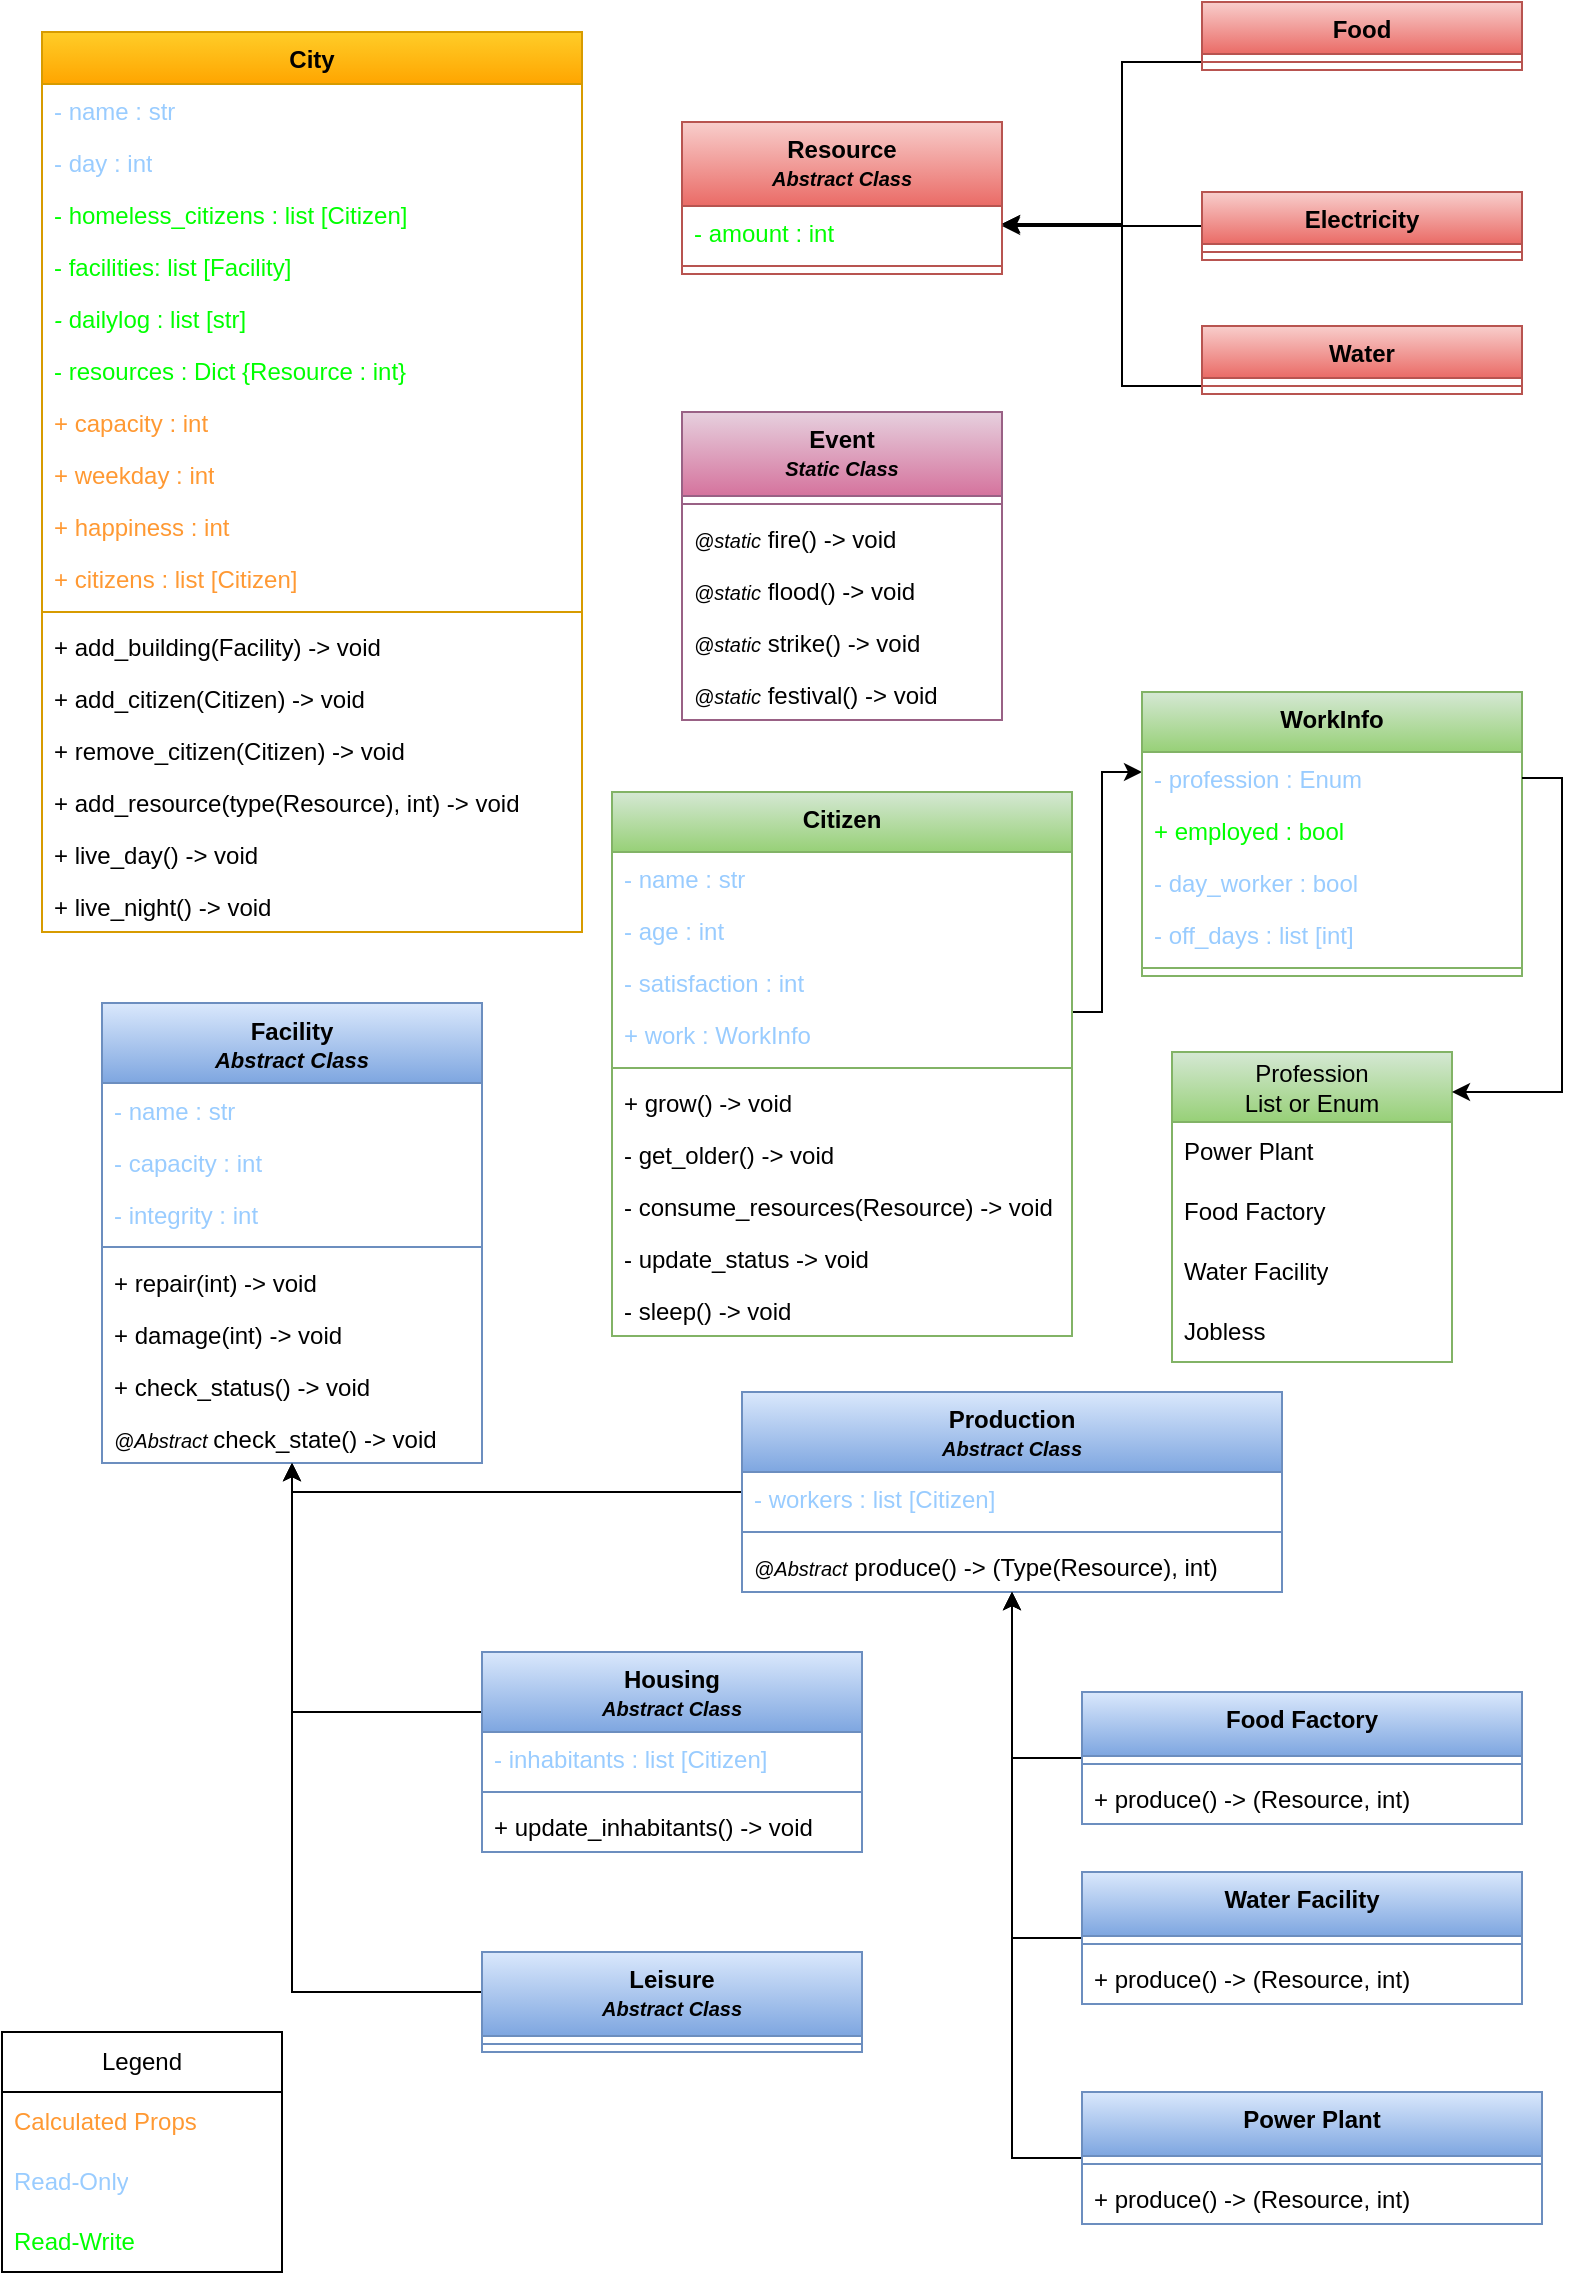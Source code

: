 <mxfile version="28.0.7" pages="3">
  <diagram name="UML" id="hSNrYRc5qa0V1RLmMwgt">
    <mxGraphModel dx="361" dy="649" grid="1" gridSize="10" guides="1" tooltips="1" connect="1" arrows="1" fold="1" page="1" pageScale="1" pageWidth="827" pageHeight="1169" math="0" shadow="0">
      <root>
        <mxCell id="0" />
        <mxCell id="1" parent="0" />
        <mxCell id="gHh5gTc4rDgr5ecKEyl9-1" value="City" style="swimlane;fontStyle=1;align=center;verticalAlign=top;childLayout=stackLayout;horizontal=1;startSize=26;horizontalStack=0;resizeParent=1;resizeParentMax=0;resizeLast=0;collapsible=1;marginBottom=0;whiteSpace=wrap;html=1;fillColor=#ffcd28;strokeColor=#d79b00;gradientColor=#ffa500;" parent="1" vertex="1">
          <mxGeometry x="880" y="30" width="270" height="450" as="geometry" />
        </mxCell>
        <mxCell id="gHh5gTc4rDgr5ecKEyl9-2" value="- name : str" style="text;align=left;verticalAlign=top;spacingLeft=4;spacingRight=4;overflow=hidden;rotatable=0;points=[[0,0.5],[1,0.5]];portConstraint=eastwest;whiteSpace=wrap;html=1;fontColor=light-dark(#99CCFF,#99CCFF);" parent="gHh5gTc4rDgr5ecKEyl9-1" vertex="1">
          <mxGeometry y="26" width="270" height="26" as="geometry" />
        </mxCell>
        <mxCell id="gHh5gTc4rDgr5ecKEyl9-41" value="- day : int" style="text;align=left;verticalAlign=top;spacingLeft=4;spacingRight=4;overflow=hidden;rotatable=0;points=[[0,0.5],[1,0.5]];portConstraint=eastwest;whiteSpace=wrap;html=1;fontColor=light-dark(#99CCFF,#99CCFF);" parent="gHh5gTc4rDgr5ecKEyl9-1" vertex="1">
          <mxGeometry y="52" width="270" height="26" as="geometry" />
        </mxCell>
        <mxCell id="gHh5gTc4rDgr5ecKEyl9-12" value="- homeless_citizens : list [Citizen]" style="text;align=left;verticalAlign=top;spacingLeft=4;spacingRight=4;overflow=hidden;rotatable=0;points=[[0,0.5],[1,0.5]];portConstraint=eastwest;whiteSpace=wrap;html=1;fontColor=light-dark(#00FF00,#00FF00);" parent="gHh5gTc4rDgr5ecKEyl9-1" vertex="1">
          <mxGeometry y="78" width="270" height="26" as="geometry" />
        </mxCell>
        <mxCell id="gHh5gTc4rDgr5ecKEyl9-7" value="- facilities: list [Facility]" style="text;align=left;verticalAlign=top;spacingLeft=4;spacingRight=4;overflow=hidden;rotatable=0;points=[[0,0.5],[1,0.5]];portConstraint=eastwest;whiteSpace=wrap;html=1;fontColor=light-dark(#00FF00,#00FF00);" parent="gHh5gTc4rDgr5ecKEyl9-1" vertex="1">
          <mxGeometry y="104" width="270" height="26" as="geometry" />
        </mxCell>
        <mxCell id="gHh5gTc4rDgr5ecKEyl9-39" value="&lt;i&gt;- &lt;/i&gt;dailylog : list [str]" style="text;align=left;verticalAlign=top;spacingLeft=4;spacingRight=4;overflow=hidden;rotatable=0;points=[[0,0.5],[1,0.5]];portConstraint=eastwest;whiteSpace=wrap;html=1;fontColor=light-dark(#00FF00,#00FF00);" parent="gHh5gTc4rDgr5ecKEyl9-1" vertex="1">
          <mxGeometry y="130" width="270" height="26" as="geometry" />
        </mxCell>
        <mxCell id="gHh5gTc4rDgr5ecKEyl9-112" value="- resources : Dict {Resource : int}" style="text;align=left;verticalAlign=top;spacingLeft=4;spacingRight=4;overflow=hidden;rotatable=0;points=[[0,0.5],[1,0.5]];portConstraint=eastwest;whiteSpace=wrap;html=1;fontColor=light-dark(#00FF00,#00FF00);" parent="gHh5gTc4rDgr5ecKEyl9-1" vertex="1">
          <mxGeometry y="156" width="270" height="26" as="geometry" />
        </mxCell>
        <mxCell id="gHh5gTc4rDgr5ecKEyl9-40" value="+ capacity : int" style="text;align=left;verticalAlign=top;spacingLeft=4;spacingRight=4;overflow=hidden;rotatable=0;points=[[0,0.5],[1,0.5]];portConstraint=eastwest;whiteSpace=wrap;html=1;fontColor=light-dark(#FF9933,#FF9933);" parent="gHh5gTc4rDgr5ecKEyl9-1" vertex="1">
          <mxGeometry y="182" width="270" height="26" as="geometry" />
        </mxCell>
        <mxCell id="gHh5gTc4rDgr5ecKEyl9-111" value="+ weekday : int" style="text;align=left;verticalAlign=top;spacingLeft=4;spacingRight=4;overflow=hidden;rotatable=0;points=[[0,0.5],[1,0.5]];portConstraint=eastwest;whiteSpace=wrap;html=1;fontColor=light-dark(#FF9933,#FF9933);" parent="gHh5gTc4rDgr5ecKEyl9-1" vertex="1">
          <mxGeometry y="208" width="270" height="26" as="geometry" />
        </mxCell>
        <mxCell id="gHh5gTc4rDgr5ecKEyl9-8" value="+ happiness : int" style="text;align=left;verticalAlign=top;spacingLeft=4;spacingRight=4;overflow=hidden;rotatable=0;points=[[0,0.5],[1,0.5]];portConstraint=eastwest;whiteSpace=wrap;html=1;fontColor=light-dark(#FF9933,#FF9933);" parent="gHh5gTc4rDgr5ecKEyl9-1" vertex="1">
          <mxGeometry y="234" width="270" height="26" as="geometry" />
        </mxCell>
        <mxCell id="gHh5gTc4rDgr5ecKEyl9-5" value="+ citizens : list [Citizen]" style="text;align=left;verticalAlign=top;spacingLeft=4;spacingRight=4;overflow=hidden;rotatable=0;points=[[0,0.5],[1,0.5]];portConstraint=eastwest;whiteSpace=wrap;html=1;fontColor=light-dark(#FF9933,#FF9933);" parent="gHh5gTc4rDgr5ecKEyl9-1" vertex="1">
          <mxGeometry y="260" width="270" height="26" as="geometry" />
        </mxCell>
        <mxCell id="gHh5gTc4rDgr5ecKEyl9-3" value="" style="line;strokeWidth=1;fillColor=none;align=left;verticalAlign=middle;spacingTop=-1;spacingLeft=3;spacingRight=3;rotatable=0;labelPosition=right;points=[];portConstraint=eastwest;strokeColor=inherit;" parent="gHh5gTc4rDgr5ecKEyl9-1" vertex="1">
          <mxGeometry y="286" width="270" height="8" as="geometry" />
        </mxCell>
        <mxCell id="gHh5gTc4rDgr5ecKEyl9-4" value="+ add_building(Facility) -&amp;gt; void" style="text;strokeColor=none;fillColor=none;align=left;verticalAlign=top;spacingLeft=4;spacingRight=4;overflow=hidden;rotatable=0;points=[[0,0.5],[1,0.5]];portConstraint=eastwest;whiteSpace=wrap;html=1;" parent="gHh5gTc4rDgr5ecKEyl9-1" vertex="1">
          <mxGeometry y="294" width="270" height="26" as="geometry" />
        </mxCell>
        <mxCell id="gHh5gTc4rDgr5ecKEyl9-38" value="+ add_citizen(Citizen) -&amp;gt; void" style="text;strokeColor=none;fillColor=none;align=left;verticalAlign=top;spacingLeft=4;spacingRight=4;overflow=hidden;rotatable=0;points=[[0,0.5],[1,0.5]];portConstraint=eastwest;whiteSpace=wrap;html=1;" parent="gHh5gTc4rDgr5ecKEyl9-1" vertex="1">
          <mxGeometry y="320" width="270" height="26" as="geometry" />
        </mxCell>
        <mxCell id="gHh5gTc4rDgr5ecKEyl9-10" value="+ remove_citizen(Citizen) -&amp;gt; void" style="text;strokeColor=none;fillColor=none;align=left;verticalAlign=top;spacingLeft=4;spacingRight=4;overflow=hidden;rotatable=0;points=[[0,0.5],[1,0.5]];portConstraint=eastwest;whiteSpace=wrap;html=1;" parent="gHh5gTc4rDgr5ecKEyl9-1" vertex="1">
          <mxGeometry y="346" width="270" height="26" as="geometry" />
        </mxCell>
        <mxCell id="gHh5gTc4rDgr5ecKEyl9-101" value="+ add_resource(type(Resource), int) -&amp;gt; void" style="text;strokeColor=none;fillColor=none;align=left;verticalAlign=top;spacingLeft=4;spacingRight=4;overflow=hidden;rotatable=0;points=[[0,0.5],[1,0.5]];portConstraint=eastwest;whiteSpace=wrap;html=1;" parent="gHh5gTc4rDgr5ecKEyl9-1" vertex="1">
          <mxGeometry y="372" width="270" height="26" as="geometry" />
        </mxCell>
        <mxCell id="gHh5gTc4rDgr5ecKEyl9-11" value="+ live_day() -&amp;gt; void" style="text;strokeColor=none;fillColor=none;align=left;verticalAlign=top;spacingLeft=4;spacingRight=4;overflow=hidden;rotatable=0;points=[[0,0.5],[1,0.5]];portConstraint=eastwest;whiteSpace=wrap;html=1;" parent="gHh5gTc4rDgr5ecKEyl9-1" vertex="1">
          <mxGeometry y="398" width="270" height="26" as="geometry" />
        </mxCell>
        <mxCell id="gHh5gTc4rDgr5ecKEyl9-110" value="+ live_night() -&amp;gt; void" style="text;strokeColor=none;fillColor=none;align=left;verticalAlign=top;spacingLeft=4;spacingRight=4;overflow=hidden;rotatable=0;points=[[0,0.5],[1,0.5]];portConstraint=eastwest;whiteSpace=wrap;html=1;" parent="gHh5gTc4rDgr5ecKEyl9-1" vertex="1">
          <mxGeometry y="424" width="270" height="26" as="geometry" />
        </mxCell>
        <mxCell id="gHh5gTc4rDgr5ecKEyl9-28" value="" style="edgeStyle=orthogonalEdgeStyle;rounded=0;orthogonalLoop=1;jettySize=auto;html=1;startArrow=classic;startFill=1;endArrow=none;endFill=0;" parent="1" source="gHh5gTc4rDgr5ecKEyl9-14" target="gHh5gTc4rDgr5ecKEyl9-21" edge="1">
          <mxGeometry relative="1" as="geometry">
            <Array as="points">
              <mxPoint x="1005" y="870" />
            </Array>
          </mxGeometry>
        </mxCell>
        <mxCell id="gHh5gTc4rDgr5ecKEyl9-14" value="&lt;div&gt;Facility&lt;/div&gt;&lt;div&gt;&lt;i&gt;&lt;font style=&quot;font-size: 11px;&quot;&gt;Abstract Class&lt;/font&gt;&lt;/i&gt;&lt;/div&gt;" style="swimlane;fontStyle=1;align=center;verticalAlign=top;childLayout=stackLayout;horizontal=1;startSize=40;horizontalStack=0;resizeParent=1;resizeParentMax=0;resizeLast=0;collapsible=1;marginBottom=0;whiteSpace=wrap;html=1;fillColor=#dae8fc;strokeColor=#6c8ebf;gradientColor=#7ea6e0;" parent="1" vertex="1">
          <mxGeometry x="910" y="515.5" width="190" height="230" as="geometry" />
        </mxCell>
        <mxCell id="gHh5gTc4rDgr5ecKEyl9-15" value="- name : str" style="text;strokeColor=none;fillColor=none;align=left;verticalAlign=top;spacingLeft=4;spacingRight=4;overflow=hidden;rotatable=0;points=[[0,0.5],[1,0.5]];portConstraint=eastwest;whiteSpace=wrap;html=1;fontColor=light-dark(#99CCFF,#99CCFF);" parent="gHh5gTc4rDgr5ecKEyl9-14" vertex="1">
          <mxGeometry y="40" width="190" height="26" as="geometry" />
        </mxCell>
        <mxCell id="gHh5gTc4rDgr5ecKEyl9-18" value="- capacity : int" style="text;strokeColor=none;fillColor=none;align=left;verticalAlign=top;spacingLeft=4;spacingRight=4;overflow=hidden;rotatable=0;points=[[0,0.5],[1,0.5]];portConstraint=eastwest;whiteSpace=wrap;html=1;fontColor=light-dark(#99CCFF,#99CCFF);" parent="gHh5gTc4rDgr5ecKEyl9-14" vertex="1">
          <mxGeometry y="66" width="190" height="26" as="geometry" />
        </mxCell>
        <mxCell id="gHh5gTc4rDgr5ecKEyl9-19" value="- integrity : int" style="text;strokeColor=none;fillColor=none;align=left;verticalAlign=top;spacingLeft=4;spacingRight=4;overflow=hidden;rotatable=0;points=[[0,0.5],[1,0.5]];portConstraint=eastwest;whiteSpace=wrap;html=1;fontColor=light-dark(#99CCFF,#99CCFF);" parent="gHh5gTc4rDgr5ecKEyl9-14" vertex="1">
          <mxGeometry y="92" width="190" height="26" as="geometry" />
        </mxCell>
        <mxCell id="gHh5gTc4rDgr5ecKEyl9-16" value="" style="line;strokeWidth=1;fillColor=none;align=left;verticalAlign=middle;spacingTop=-1;spacingLeft=3;spacingRight=3;rotatable=0;labelPosition=right;points=[];portConstraint=eastwest;strokeColor=inherit;" parent="gHh5gTc4rDgr5ecKEyl9-14" vertex="1">
          <mxGeometry y="118" width="190" height="8" as="geometry" />
        </mxCell>
        <mxCell id="gHh5gTc4rDgr5ecKEyl9-17" value="+ repair(int) -&amp;gt; void" style="text;strokeColor=none;fillColor=none;align=left;verticalAlign=top;spacingLeft=4;spacingRight=4;overflow=hidden;rotatable=0;points=[[0,0.5],[1,0.5]];portConstraint=eastwest;whiteSpace=wrap;html=1;" parent="gHh5gTc4rDgr5ecKEyl9-14" vertex="1">
          <mxGeometry y="126" width="190" height="26" as="geometry" />
        </mxCell>
        <mxCell id="gHh5gTc4rDgr5ecKEyl9-31" value="+ damage(int) -&amp;gt; void" style="text;strokeColor=none;fillColor=none;align=left;verticalAlign=top;spacingLeft=4;spacingRight=4;overflow=hidden;rotatable=0;points=[[0,0.5],[1,0.5]];portConstraint=eastwest;whiteSpace=wrap;html=1;" parent="gHh5gTc4rDgr5ecKEyl9-14" vertex="1">
          <mxGeometry y="152" width="190" height="26" as="geometry" />
        </mxCell>
        <mxCell id="qWcJTYzNyKNJmHKsPlyp-1" value="+ check_status() -&amp;gt; void" style="text;strokeColor=none;fillColor=none;align=left;verticalAlign=top;spacingLeft=4;spacingRight=4;overflow=hidden;rotatable=0;points=[[0,0.5],[1,0.5]];portConstraint=eastwest;whiteSpace=wrap;html=1;" vertex="1" parent="gHh5gTc4rDgr5ecKEyl9-14">
          <mxGeometry y="178" width="190" height="26" as="geometry" />
        </mxCell>
        <mxCell id="tTH9jQnqVA3cRw_Qvqet-7" value="&lt;font style=&quot;font-size: 10px;&quot;&gt;&lt;i&gt;@Abstract&amp;nbsp;&lt;/i&gt;&lt;/font&gt;&lt;font&gt;c&lt;/font&gt;heck_state() -&amp;gt; void" style="text;strokeColor=none;fillColor=none;align=left;verticalAlign=top;spacingLeft=4;spacingRight=4;overflow=hidden;rotatable=0;points=[[0,0.5],[1,0.5]];portConstraint=eastwest;whiteSpace=wrap;html=1;" vertex="1" parent="gHh5gTc4rDgr5ecKEyl9-14">
          <mxGeometry y="204" width="190" height="26" as="geometry" />
        </mxCell>
        <mxCell id="gHh5gTc4rDgr5ecKEyl9-21" value="&lt;div&gt;Housing&lt;/div&gt;&lt;div&gt;&lt;i&gt;&lt;font style=&quot;font-size: 10px;&quot;&gt;Abstract Class&lt;/font&gt;&lt;/i&gt;&lt;/div&gt;" style="swimlane;fontStyle=1;align=center;verticalAlign=top;childLayout=stackLayout;horizontal=1;startSize=40;horizontalStack=0;resizeParent=1;resizeParentMax=0;resizeLast=0;collapsible=1;marginBottom=0;whiteSpace=wrap;html=1;fillColor=#dae8fc;strokeColor=#6c8ebf;gradientColor=#7ea6e0;" parent="1" vertex="1">
          <mxGeometry x="1100" y="840" width="190" height="100" as="geometry" />
        </mxCell>
        <mxCell id="gHh5gTc4rDgr5ecKEyl9-29" value="- inhabitants : list [Citizen]" style="text;strokeColor=none;fillColor=none;align=left;verticalAlign=top;spacingLeft=4;spacingRight=4;overflow=hidden;rotatable=0;points=[[0,0.5],[1,0.5]];portConstraint=eastwest;whiteSpace=wrap;html=1;fontColor=light-dark(#99CCFF,#99CCFF);" parent="gHh5gTc4rDgr5ecKEyl9-21" vertex="1">
          <mxGeometry y="40" width="190" height="26" as="geometry" />
        </mxCell>
        <mxCell id="gHh5gTc4rDgr5ecKEyl9-26" value="" style="line;strokeWidth=1;fillColor=none;align=left;verticalAlign=middle;spacingTop=-1;spacingLeft=3;spacingRight=3;rotatable=0;labelPosition=right;points=[];portConstraint=eastwest;strokeColor=inherit;" parent="gHh5gTc4rDgr5ecKEyl9-21" vertex="1">
          <mxGeometry y="66" width="190" height="8" as="geometry" />
        </mxCell>
        <mxCell id="qWcJTYzNyKNJmHKsPlyp-2" value="+ update_inhabitants() -&amp;gt; void" style="text;strokeColor=none;fillColor=none;align=left;verticalAlign=top;spacingLeft=4;spacingRight=4;overflow=hidden;rotatable=0;points=[[0,0.5],[1,0.5]];portConstraint=eastwest;whiteSpace=wrap;html=1;" vertex="1" parent="gHh5gTc4rDgr5ecKEyl9-21">
          <mxGeometry y="74" width="190" height="26" as="geometry" />
        </mxCell>
        <mxCell id="gHh5gTc4rDgr5ecKEyl9-36" style="edgeStyle=orthogonalEdgeStyle;rounded=0;orthogonalLoop=1;jettySize=auto;html=1;" parent="1" source="gHh5gTc4rDgr5ecKEyl9-32" target="gHh5gTc4rDgr5ecKEyl9-14" edge="1">
          <mxGeometry relative="1" as="geometry">
            <Array as="points">
              <mxPoint x="1005" y="760" />
            </Array>
          </mxGeometry>
        </mxCell>
        <mxCell id="gHh5gTc4rDgr5ecKEyl9-32" value="&lt;div&gt;Production&lt;/div&gt;&lt;div&gt;&lt;i&gt;&lt;font style=&quot;font-size: 10px;&quot;&gt;Abstract Class&lt;/font&gt;&lt;/i&gt;&lt;/div&gt;" style="swimlane;fontStyle=1;align=center;verticalAlign=top;childLayout=stackLayout;horizontal=1;startSize=40;horizontalStack=0;resizeParent=1;resizeParentMax=0;resizeLast=0;collapsible=1;marginBottom=0;whiteSpace=wrap;html=1;fillColor=#dae8fc;strokeColor=#6c8ebf;gradientColor=#7ea6e0;" parent="1" vertex="1">
          <mxGeometry x="1230" y="710" width="270" height="100" as="geometry" />
        </mxCell>
        <mxCell id="gHh5gTc4rDgr5ecKEyl9-54" value="- workers : list [Citizen]" style="text;strokeColor=none;fillColor=none;align=left;verticalAlign=top;spacingLeft=4;spacingRight=4;overflow=hidden;rotatable=0;points=[[0,0.5],[1,0.5]];portConstraint=eastwest;whiteSpace=wrap;html=1;fontColor=light-dark(#99CCFF,#99CCFF);" parent="gHh5gTc4rDgr5ecKEyl9-32" vertex="1">
          <mxGeometry y="40" width="270" height="26" as="geometry" />
        </mxCell>
        <mxCell id="gHh5gTc4rDgr5ecKEyl9-34" value="" style="line;strokeWidth=1;fillColor=none;align=left;verticalAlign=middle;spacingTop=-1;spacingLeft=3;spacingRight=3;rotatable=0;labelPosition=right;points=[];portConstraint=eastwest;strokeColor=inherit;" parent="gHh5gTc4rDgr5ecKEyl9-32" vertex="1">
          <mxGeometry y="66" width="270" height="8" as="geometry" />
        </mxCell>
        <mxCell id="gHh5gTc4rDgr5ecKEyl9-116" value="&lt;font style=&quot;font-size: 10px;&quot;&gt;&lt;i&gt;@Abstract&lt;/i&gt;&lt;/font&gt;&amp;nbsp;produce() -&amp;gt; (Type(Resource), int)" style="text;strokeColor=none;fillColor=none;align=left;verticalAlign=top;spacingLeft=4;spacingRight=4;overflow=hidden;rotatable=0;points=[[0,0.5],[1,0.5]];portConstraint=eastwest;whiteSpace=wrap;html=1;" parent="gHh5gTc4rDgr5ecKEyl9-32" vertex="1">
          <mxGeometry y="74" width="270" height="26" as="geometry" />
        </mxCell>
        <mxCell id="gHh5gTc4rDgr5ecKEyl9-43" value="Legend" style="swimlane;fontStyle=0;childLayout=stackLayout;horizontal=1;startSize=30;horizontalStack=0;resizeParent=1;resizeParentMax=0;resizeLast=0;collapsible=1;marginBottom=0;whiteSpace=wrap;html=1;" parent="1" vertex="1">
          <mxGeometry x="860" y="1030" width="140" height="120" as="geometry" />
        </mxCell>
        <mxCell id="gHh5gTc4rDgr5ecKEyl9-44" value="Calculated Props" style="text;align=left;verticalAlign=middle;spacingLeft=4;spacingRight=4;overflow=hidden;points=[[0,0.5],[1,0.5]];portConstraint=eastwest;rotatable=0;whiteSpace=wrap;html=1;fontColor=light-dark(#FF9933,#FF9933);" parent="gHh5gTc4rDgr5ecKEyl9-43" vertex="1">
          <mxGeometry y="30" width="140" height="30" as="geometry" />
        </mxCell>
        <mxCell id="gHh5gTc4rDgr5ecKEyl9-45" value="Read-Only" style="text;align=left;verticalAlign=middle;spacingLeft=4;spacingRight=4;overflow=hidden;points=[[0,0.5],[1,0.5]];portConstraint=eastwest;rotatable=0;whiteSpace=wrap;html=1;fontColor=light-dark(#99CCFF,#99CCFF);" parent="gHh5gTc4rDgr5ecKEyl9-43" vertex="1">
          <mxGeometry y="60" width="140" height="30" as="geometry" />
        </mxCell>
        <mxCell id="gHh5gTc4rDgr5ecKEyl9-46" value="Read-Write" style="text;align=left;verticalAlign=middle;spacingLeft=4;spacingRight=4;overflow=hidden;points=[[0,0.5],[1,0.5]];portConstraint=eastwest;rotatable=0;whiteSpace=wrap;html=1;fontColor=light-dark(#00FF00,#00FF00);" parent="gHh5gTc4rDgr5ecKEyl9-43" vertex="1">
          <mxGeometry y="90" width="140" height="30" as="geometry" />
        </mxCell>
        <mxCell id="gHh5gTc4rDgr5ecKEyl9-52" style="edgeStyle=orthogonalEdgeStyle;rounded=0;orthogonalLoop=1;jettySize=auto;html=1;" parent="1" source="gHh5gTc4rDgr5ecKEyl9-47" target="gHh5gTc4rDgr5ecKEyl9-14" edge="1">
          <mxGeometry relative="1" as="geometry">
            <Array as="points">
              <mxPoint x="1005" y="1010" />
            </Array>
          </mxGeometry>
        </mxCell>
        <mxCell id="gHh5gTc4rDgr5ecKEyl9-47" value="&lt;div&gt;Leisure&lt;/div&gt;&lt;div&gt;&lt;i&gt;&lt;font style=&quot;font-size: 10px;&quot;&gt;Abstract Class&lt;/font&gt;&lt;/i&gt;&lt;/div&gt;" style="swimlane;fontStyle=1;align=center;verticalAlign=top;childLayout=stackLayout;horizontal=1;startSize=42;horizontalStack=0;resizeParent=1;resizeParentMax=0;resizeLast=0;collapsible=1;marginBottom=0;whiteSpace=wrap;html=1;fillColor=#dae8fc;strokeColor=#6c8ebf;gradientColor=#7ea6e0;" parent="1" vertex="1">
          <mxGeometry x="1100" y="990" width="190" height="50" as="geometry" />
        </mxCell>
        <mxCell id="gHh5gTc4rDgr5ecKEyl9-49" value="" style="line;strokeWidth=1;fillColor=none;align=left;verticalAlign=middle;spacingTop=-1;spacingLeft=3;spacingRight=3;rotatable=0;labelPosition=right;points=[];portConstraint=eastwest;strokeColor=inherit;" parent="gHh5gTc4rDgr5ecKEyl9-47" vertex="1">
          <mxGeometry y="42" width="190" height="8" as="geometry" />
        </mxCell>
        <mxCell id="mZAiKF3BIAbm9ngjPxyb-10" value="" style="edgeStyle=orthogonalEdgeStyle;rounded=0;orthogonalLoop=1;jettySize=auto;html=1;" edge="1" parent="1" source="gHh5gTc4rDgr5ecKEyl9-56" target="mZAiKF3BIAbm9ngjPxyb-1">
          <mxGeometry relative="1" as="geometry">
            <Array as="points">
              <mxPoint x="1410" y="520" />
              <mxPoint x="1410" y="400" />
            </Array>
          </mxGeometry>
        </mxCell>
        <mxCell id="gHh5gTc4rDgr5ecKEyl9-56" value="Citizen" style="swimlane;fontStyle=1;align=center;verticalAlign=top;childLayout=stackLayout;horizontal=1;startSize=30;horizontalStack=0;resizeParent=1;resizeParentMax=0;resizeLast=0;collapsible=1;marginBottom=0;whiteSpace=wrap;html=1;fillColor=#d5e8d4;gradientColor=#97d077;strokeColor=#82b366;" parent="1" vertex="1">
          <mxGeometry x="1165" y="410" width="230" height="272" as="geometry" />
        </mxCell>
        <mxCell id="gHh5gTc4rDgr5ecKEyl9-57" value="&lt;span style=&quot;&quot;&gt;- name : str&lt;/span&gt;" style="text;strokeColor=none;fillColor=none;align=left;verticalAlign=top;spacingLeft=4;spacingRight=4;overflow=hidden;rotatable=0;points=[[0,0.5],[1,0.5]];portConstraint=eastwest;whiteSpace=wrap;html=1;fontColor=light-dark(#99CCFF,#99CCFF);textShadow=0;" parent="gHh5gTc4rDgr5ecKEyl9-56" vertex="1">
          <mxGeometry y="30" width="230" height="26" as="geometry" />
        </mxCell>
        <mxCell id="gHh5gTc4rDgr5ecKEyl9-58" value="- age : int" style="text;strokeColor=none;fillColor=none;align=left;verticalAlign=top;spacingLeft=4;spacingRight=4;overflow=hidden;rotatable=0;points=[[0,0.5],[1,0.5]];portConstraint=eastwest;whiteSpace=wrap;html=1;fontColor=light-dark(#99CCFF,#99CCFF);" parent="gHh5gTc4rDgr5ecKEyl9-56" vertex="1">
          <mxGeometry y="56" width="230" height="26" as="geometry" />
        </mxCell>
        <mxCell id="gHh5gTc4rDgr5ecKEyl9-63" value="- satisfaction : int" style="text;strokeColor=none;fillColor=none;align=left;verticalAlign=top;spacingLeft=4;spacingRight=4;overflow=hidden;rotatable=0;points=[[0,0.5],[1,0.5]];portConstraint=eastwest;whiteSpace=wrap;html=1;fontColor=light-dark(#99CCFF,#99CCFF);" parent="gHh5gTc4rDgr5ecKEyl9-56" vertex="1">
          <mxGeometry y="82" width="230" height="26" as="geometry" />
        </mxCell>
        <mxCell id="mZAiKF3BIAbm9ngjPxyb-12" value="+ work : WorkInfo" style="text;strokeColor=none;fillColor=none;align=left;verticalAlign=top;spacingLeft=4;spacingRight=4;overflow=hidden;rotatable=0;points=[[0,0.5],[1,0.5]];portConstraint=eastwest;whiteSpace=wrap;html=1;fontColor=light-dark(#99CCFF,#99CCFF);" vertex="1" parent="gHh5gTc4rDgr5ecKEyl9-56">
          <mxGeometry y="108" width="230" height="26" as="geometry" />
        </mxCell>
        <mxCell id="gHh5gTc4rDgr5ecKEyl9-60" value="" style="line;strokeWidth=1;fillColor=none;align=left;verticalAlign=middle;spacingTop=-1;spacingLeft=3;spacingRight=3;rotatable=0;labelPosition=right;points=[];portConstraint=eastwest;strokeColor=inherit;" parent="gHh5gTc4rDgr5ecKEyl9-56" vertex="1">
          <mxGeometry y="134" width="230" height="8" as="geometry" />
        </mxCell>
        <mxCell id="gHh5gTc4rDgr5ecKEyl9-62" value="+ grow() -&amp;gt; void" style="text;strokeColor=none;fillColor=none;align=left;verticalAlign=top;spacingLeft=4;spacingRight=4;overflow=hidden;rotatable=0;points=[[0,0.5],[1,0.5]];portConstraint=eastwest;whiteSpace=wrap;html=1;" parent="gHh5gTc4rDgr5ecKEyl9-56" vertex="1">
          <mxGeometry y="142" width="230" height="26" as="geometry" />
        </mxCell>
        <mxCell id="gHh5gTc4rDgr5ecKEyl9-114" value="- get_older() -&amp;gt; void" style="text;strokeColor=none;fillColor=none;align=left;verticalAlign=top;spacingLeft=4;spacingRight=4;overflow=hidden;rotatable=0;points=[[0,0.5],[1,0.5]];portConstraint=eastwest;whiteSpace=wrap;html=1;" parent="gHh5gTc4rDgr5ecKEyl9-56" vertex="1">
          <mxGeometry y="168" width="230" height="26" as="geometry" />
        </mxCell>
        <mxCell id="tTH9jQnqVA3cRw_Qvqet-2" value="- consume_resources(Resource) -&amp;gt; void" style="text;strokeColor=none;fillColor=none;align=left;verticalAlign=top;spacingLeft=4;spacingRight=4;overflow=hidden;rotatable=0;points=[[0,0.5],[1,0.5]];portConstraint=eastwest;whiteSpace=wrap;html=1;" vertex="1" parent="gHh5gTc4rDgr5ecKEyl9-56">
          <mxGeometry y="194" width="230" height="26" as="geometry" />
        </mxCell>
        <mxCell id="tTH9jQnqVA3cRw_Qvqet-3" value="- update_status&amp;nbsp;-&amp;gt; void" style="text;strokeColor=none;fillColor=none;align=left;verticalAlign=top;spacingLeft=4;spacingRight=4;overflow=hidden;rotatable=0;points=[[0,0.5],[1,0.5]];portConstraint=eastwest;whiteSpace=wrap;html=1;" vertex="1" parent="gHh5gTc4rDgr5ecKEyl9-56">
          <mxGeometry y="220" width="230" height="26" as="geometry" />
        </mxCell>
        <mxCell id="tTH9jQnqVA3cRw_Qvqet-4" value="- sleep() -&amp;gt; void" style="text;strokeColor=none;fillColor=none;align=left;verticalAlign=top;spacingLeft=4;spacingRight=4;overflow=hidden;rotatable=0;points=[[0,0.5],[1,0.5]];portConstraint=eastwest;whiteSpace=wrap;html=1;" vertex="1" parent="gHh5gTc4rDgr5ecKEyl9-56">
          <mxGeometry y="246" width="230" height="26" as="geometry" />
        </mxCell>
        <mxCell id="p-D4rso45VV0s9aIk9N6-5" style="edgeStyle=orthogonalEdgeStyle;rounded=0;orthogonalLoop=1;jettySize=auto;html=1;" parent="1" source="gHh5gTc4rDgr5ecKEyl9-65" target="gHh5gTc4rDgr5ecKEyl9-32" edge="1">
          <mxGeometry relative="1" as="geometry">
            <Array as="points">
              <mxPoint x="1365" y="1093" />
            </Array>
          </mxGeometry>
        </mxCell>
        <mxCell id="gHh5gTc4rDgr5ecKEyl9-65" value="Power Plant" style="swimlane;fontStyle=1;align=center;verticalAlign=top;childLayout=stackLayout;horizontal=1;startSize=32;horizontalStack=0;resizeParent=1;resizeParentMax=0;resizeLast=0;collapsible=1;marginBottom=0;whiteSpace=wrap;html=1;fillColor=#dae8fc;strokeColor=#6c8ebf;gradientColor=#7ea6e0;" parent="1" vertex="1">
          <mxGeometry x="1400" y="1060" width="230" height="66" as="geometry" />
        </mxCell>
        <mxCell id="gHh5gTc4rDgr5ecKEyl9-67" value="" style="line;strokeWidth=1;fillColor=none;align=left;verticalAlign=middle;spacingTop=-1;spacingLeft=3;spacingRight=3;rotatable=0;labelPosition=right;points=[];portConstraint=eastwest;strokeColor=inherit;" parent="gHh5gTc4rDgr5ecKEyl9-65" vertex="1">
          <mxGeometry y="32" width="230" height="8" as="geometry" />
        </mxCell>
        <mxCell id="gHh5gTc4rDgr5ecKEyl9-98" value="+ produce() -&amp;gt; (Resource, int)" style="text;strokeColor=none;fillColor=none;align=left;verticalAlign=top;spacingLeft=4;spacingRight=4;overflow=hidden;rotatable=0;points=[[0,0.5],[1,0.5]];portConstraint=eastwest;whiteSpace=wrap;html=1;" parent="gHh5gTc4rDgr5ecKEyl9-65" vertex="1">
          <mxGeometry y="40" width="230" height="26" as="geometry" />
        </mxCell>
        <mxCell id="gHh5gTc4rDgr5ecKEyl9-78" value="" style="edgeStyle=orthogonalEdgeStyle;rounded=0;orthogonalLoop=1;jettySize=auto;html=1;endArrow=none;endFill=0;startArrow=classic;startFill=1;" parent="1" source="gHh5gTc4rDgr5ecKEyl9-70" target="gHh5gTc4rDgr5ecKEyl9-74" edge="1">
          <mxGeometry relative="1" as="geometry">
            <Array as="points">
              <mxPoint x="1420" y="126" />
              <mxPoint x="1420" y="207" />
            </Array>
          </mxGeometry>
        </mxCell>
        <mxCell id="gHh5gTc4rDgr5ecKEyl9-70" value="&lt;div&gt;Resource&lt;/div&gt;&lt;div&gt;&lt;font style=&quot;font-size: 10px;&quot;&gt;&lt;i&gt;Abstract Class&lt;/i&gt;&lt;/font&gt;&lt;/div&gt;" style="swimlane;fontStyle=1;align=center;verticalAlign=top;childLayout=stackLayout;horizontal=1;startSize=42;horizontalStack=0;resizeParent=1;resizeParentMax=0;resizeLast=0;collapsible=1;marginBottom=0;whiteSpace=wrap;html=1;fillColor=#f8cecc;gradientColor=#ea6b66;strokeColor=#b85450;" parent="1" vertex="1">
          <mxGeometry x="1200" y="75" width="160" height="76" as="geometry" />
        </mxCell>
        <mxCell id="gHh5gTc4rDgr5ecKEyl9-71" value="- amount : int" style="text;strokeColor=none;fillColor=none;align=left;verticalAlign=top;spacingLeft=4;spacingRight=4;overflow=hidden;rotatable=0;points=[[0,0.5],[1,0.5]];portConstraint=eastwest;whiteSpace=wrap;html=1;fontColor=light-dark(#00FF00,#00FF00);" parent="gHh5gTc4rDgr5ecKEyl9-70" vertex="1">
          <mxGeometry y="42" width="160" height="26" as="geometry" />
        </mxCell>
        <mxCell id="gHh5gTc4rDgr5ecKEyl9-72" value="" style="line;strokeWidth=1;fillColor=none;align=left;verticalAlign=middle;spacingTop=-1;spacingLeft=3;spacingRight=3;rotatable=0;labelPosition=right;points=[];portConstraint=eastwest;strokeColor=inherit;" parent="gHh5gTc4rDgr5ecKEyl9-70" vertex="1">
          <mxGeometry y="68" width="160" height="8" as="geometry" />
        </mxCell>
        <mxCell id="gHh5gTc4rDgr5ecKEyl9-74" value="Water" style="swimlane;fontStyle=1;align=center;verticalAlign=top;childLayout=stackLayout;horizontal=1;startSize=26;horizontalStack=0;resizeParent=1;resizeParentMax=0;resizeLast=0;collapsible=1;marginBottom=0;whiteSpace=wrap;html=1;fillColor=#f8cecc;gradientColor=#ea6b66;strokeColor=#b85450;" parent="1" vertex="1">
          <mxGeometry x="1460" y="177" width="160" height="34" as="geometry" />
        </mxCell>
        <mxCell id="gHh5gTc4rDgr5ecKEyl9-76" value="" style="line;strokeWidth=1;fillColor=none;align=left;verticalAlign=middle;spacingTop=-1;spacingLeft=3;spacingRight=3;rotatable=0;labelPosition=right;points=[];portConstraint=eastwest;strokeColor=inherit;" parent="gHh5gTc4rDgr5ecKEyl9-74" vertex="1">
          <mxGeometry y="26" width="160" height="8" as="geometry" />
        </mxCell>
        <mxCell id="gHh5gTc4rDgr5ecKEyl9-87" style="edgeStyle=orthogonalEdgeStyle;rounded=0;orthogonalLoop=1;jettySize=auto;html=1;" parent="1" source="gHh5gTc4rDgr5ecKEyl9-79" target="gHh5gTc4rDgr5ecKEyl9-70" edge="1">
          <mxGeometry relative="1" as="geometry">
            <Array as="points">
              <mxPoint x="1320" y="126" />
              <mxPoint x="1320" y="126" />
            </Array>
          </mxGeometry>
        </mxCell>
        <mxCell id="gHh5gTc4rDgr5ecKEyl9-79" value="Electricity" style="swimlane;fontStyle=1;align=center;verticalAlign=top;childLayout=stackLayout;horizontal=1;startSize=26;horizontalStack=0;resizeParent=1;resizeParentMax=0;resizeLast=0;collapsible=1;marginBottom=0;whiteSpace=wrap;html=1;fillColor=#f8cecc;gradientColor=#ea6b66;strokeColor=#b85450;" parent="1" vertex="1">
          <mxGeometry x="1460" y="110" width="160" height="34" as="geometry" />
        </mxCell>
        <mxCell id="gHh5gTc4rDgr5ecKEyl9-81" value="" style="line;strokeWidth=1;fillColor=none;align=left;verticalAlign=middle;spacingTop=-1;spacingLeft=3;spacingRight=3;rotatable=0;labelPosition=right;points=[];portConstraint=eastwest;strokeColor=inherit;" parent="gHh5gTc4rDgr5ecKEyl9-79" vertex="1">
          <mxGeometry y="26" width="160" height="8" as="geometry" />
        </mxCell>
        <mxCell id="gHh5gTc4rDgr5ecKEyl9-88" style="edgeStyle=orthogonalEdgeStyle;rounded=0;orthogonalLoop=1;jettySize=auto;html=1;" parent="1" source="gHh5gTc4rDgr5ecKEyl9-83" target="gHh5gTc4rDgr5ecKEyl9-70" edge="1">
          <mxGeometry relative="1" as="geometry">
            <Array as="points">
              <mxPoint x="1420" y="45" />
              <mxPoint x="1420" y="126" />
            </Array>
          </mxGeometry>
        </mxCell>
        <mxCell id="gHh5gTc4rDgr5ecKEyl9-83" value="Food" style="swimlane;fontStyle=1;align=center;verticalAlign=top;childLayout=stackLayout;horizontal=1;startSize=26;horizontalStack=0;resizeParent=1;resizeParentMax=0;resizeLast=0;collapsible=1;marginBottom=0;whiteSpace=wrap;html=1;fillColor=#f8cecc;gradientColor=#ea6b66;strokeColor=#b85450;" parent="1" vertex="1">
          <mxGeometry x="1460" y="15" width="160" height="34" as="geometry" />
        </mxCell>
        <mxCell id="gHh5gTc4rDgr5ecKEyl9-85" value="" style="line;strokeWidth=1;fillColor=none;align=left;verticalAlign=middle;spacingTop=-1;spacingLeft=3;spacingRight=3;rotatable=0;labelPosition=right;points=[];portConstraint=eastwest;strokeColor=inherit;" parent="gHh5gTc4rDgr5ecKEyl9-83" vertex="1">
          <mxGeometry y="26" width="160" height="8" as="geometry" />
        </mxCell>
        <mxCell id="p-D4rso45VV0s9aIk9N6-4" style="edgeStyle=orthogonalEdgeStyle;rounded=0;orthogonalLoop=1;jettySize=auto;html=1;" parent="1" source="gHh5gTc4rDgr5ecKEyl9-89" target="gHh5gTc4rDgr5ecKEyl9-32" edge="1">
          <mxGeometry relative="1" as="geometry">
            <Array as="points">
              <mxPoint x="1365" y="983" />
            </Array>
          </mxGeometry>
        </mxCell>
        <mxCell id="gHh5gTc4rDgr5ecKEyl9-89" value="Water Facility" style="swimlane;fontStyle=1;align=center;verticalAlign=top;childLayout=stackLayout;horizontal=1;startSize=32;horizontalStack=0;resizeParent=1;resizeParentMax=0;resizeLast=0;collapsible=1;marginBottom=0;whiteSpace=wrap;html=1;fillColor=#dae8fc;strokeColor=#6c8ebf;gradientColor=#7ea6e0;" parent="1" vertex="1">
          <mxGeometry x="1400" y="950" width="220" height="66" as="geometry" />
        </mxCell>
        <mxCell id="gHh5gTc4rDgr5ecKEyl9-90" value="" style="line;strokeWidth=1;fillColor=none;align=left;verticalAlign=middle;spacingTop=-1;spacingLeft=3;spacingRight=3;rotatable=0;labelPosition=right;points=[];portConstraint=eastwest;strokeColor=inherit;" parent="gHh5gTc4rDgr5ecKEyl9-89" vertex="1">
          <mxGeometry y="32" width="220" height="8" as="geometry" />
        </mxCell>
        <mxCell id="gHh5gTc4rDgr5ecKEyl9-99" value="+ produce() -&amp;gt; (Resource, int)" style="text;strokeColor=none;fillColor=none;align=left;verticalAlign=top;spacingLeft=4;spacingRight=4;overflow=hidden;rotatable=0;points=[[0,0.5],[1,0.5]];portConstraint=eastwest;whiteSpace=wrap;html=1;" parent="gHh5gTc4rDgr5ecKEyl9-89" vertex="1">
          <mxGeometry y="40" width="220" height="26" as="geometry" />
        </mxCell>
        <mxCell id="p-D4rso45VV0s9aIk9N6-3" style="edgeStyle=orthogonalEdgeStyle;rounded=0;orthogonalLoop=1;jettySize=auto;html=1;" parent="1" source="gHh5gTc4rDgr5ecKEyl9-95" target="gHh5gTc4rDgr5ecKEyl9-32" edge="1">
          <mxGeometry relative="1" as="geometry">
            <Array as="points">
              <mxPoint x="1365" y="893" />
            </Array>
          </mxGeometry>
        </mxCell>
        <mxCell id="gHh5gTc4rDgr5ecKEyl9-95" value="Food Factory" style="swimlane;fontStyle=1;align=center;verticalAlign=top;childLayout=stackLayout;horizontal=1;startSize=32;horizontalStack=0;resizeParent=1;resizeParentMax=0;resizeLast=0;collapsible=1;marginBottom=0;whiteSpace=wrap;html=1;fillColor=#dae8fc;strokeColor=#6c8ebf;gradientColor=#7ea6e0;" parent="1" vertex="1">
          <mxGeometry x="1400" y="860" width="220" height="66" as="geometry" />
        </mxCell>
        <mxCell id="gHh5gTc4rDgr5ecKEyl9-96" value="" style="line;strokeWidth=1;fillColor=none;align=left;verticalAlign=middle;spacingTop=-1;spacingLeft=3;spacingRight=3;rotatable=0;labelPosition=right;points=[];portConstraint=eastwest;strokeColor=inherit;" parent="gHh5gTc4rDgr5ecKEyl9-95" vertex="1">
          <mxGeometry y="32" width="220" height="8" as="geometry" />
        </mxCell>
        <mxCell id="gHh5gTc4rDgr5ecKEyl9-100" value="+ produce() -&amp;gt; (Resource, int)" style="text;strokeColor=none;fillColor=none;align=left;verticalAlign=top;spacingLeft=4;spacingRight=4;overflow=hidden;rotatable=0;points=[[0,0.5],[1,0.5]];portConstraint=eastwest;whiteSpace=wrap;html=1;" parent="gHh5gTc4rDgr5ecKEyl9-95" vertex="1">
          <mxGeometry y="40" width="220" height="26" as="geometry" />
        </mxCell>
        <mxCell id="gHh5gTc4rDgr5ecKEyl9-117" value="&lt;div&gt;Profession&lt;/div&gt;&lt;div&gt;List or Enum&lt;/div&gt;" style="swimlane;fontStyle=0;childLayout=stackLayout;horizontal=1;startSize=35;horizontalStack=0;resizeParent=1;resizeParentMax=0;resizeLast=0;collapsible=1;marginBottom=0;whiteSpace=wrap;html=1;fillColor=#d5e8d4;gradientColor=#97d077;strokeColor=#82b366;" parent="1" vertex="1">
          <mxGeometry x="1445" y="540" width="140" height="155" as="geometry" />
        </mxCell>
        <mxCell id="gHh5gTc4rDgr5ecKEyl9-118" value="Power Plant" style="text;strokeColor=none;fillColor=none;align=left;verticalAlign=middle;spacingLeft=4;spacingRight=4;overflow=hidden;points=[[0,0.5],[1,0.5]];portConstraint=eastwest;rotatable=0;whiteSpace=wrap;html=1;" parent="gHh5gTc4rDgr5ecKEyl9-117" vertex="1">
          <mxGeometry y="35" width="140" height="30" as="geometry" />
        </mxCell>
        <mxCell id="gHh5gTc4rDgr5ecKEyl9-119" value="Food Factory" style="text;strokeColor=none;fillColor=none;align=left;verticalAlign=middle;spacingLeft=4;spacingRight=4;overflow=hidden;points=[[0,0.5],[1,0.5]];portConstraint=eastwest;rotatable=0;whiteSpace=wrap;html=1;" parent="gHh5gTc4rDgr5ecKEyl9-117" vertex="1">
          <mxGeometry y="65" width="140" height="30" as="geometry" />
        </mxCell>
        <mxCell id="gHh5gTc4rDgr5ecKEyl9-120" value="Water Facility" style="text;strokeColor=none;fillColor=none;align=left;verticalAlign=middle;spacingLeft=4;spacingRight=4;overflow=hidden;points=[[0,0.5],[1,0.5]];portConstraint=eastwest;rotatable=0;whiteSpace=wrap;html=1;" parent="gHh5gTc4rDgr5ecKEyl9-117" vertex="1">
          <mxGeometry y="95" width="140" height="30" as="geometry" />
        </mxCell>
        <mxCell id="mZAiKF3BIAbm9ngjPxyb-13" value="Jobless" style="text;strokeColor=none;fillColor=none;align=left;verticalAlign=middle;spacingLeft=4;spacingRight=4;overflow=hidden;points=[[0,0.5],[1,0.5]];portConstraint=eastwest;rotatable=0;whiteSpace=wrap;html=1;" vertex="1" parent="gHh5gTc4rDgr5ecKEyl9-117">
          <mxGeometry y="125" width="140" height="30" as="geometry" />
        </mxCell>
        <mxCell id="gHh5gTc4rDgr5ecKEyl9-122" value="&lt;div&gt;Event&lt;/div&gt;&lt;div&gt;&lt;font style=&quot;font-size: 10px;&quot;&gt;&lt;i&gt;Static Class&lt;/i&gt;&lt;/font&gt;&lt;/div&gt;" style="swimlane;fontStyle=1;align=center;verticalAlign=top;childLayout=stackLayout;horizontal=1;startSize=42;horizontalStack=0;resizeParent=1;resizeParentMax=0;resizeLast=0;collapsible=1;marginBottom=0;whiteSpace=wrap;html=1;fillColor=#e6d0de;gradientColor=#d5739d;strokeColor=#996185;" parent="1" vertex="1">
          <mxGeometry x="1200" y="220" width="160" height="154" as="geometry" />
        </mxCell>
        <mxCell id="gHh5gTc4rDgr5ecKEyl9-124" value="" style="line;strokeWidth=1;fillColor=none;align=left;verticalAlign=middle;spacingTop=-1;spacingLeft=3;spacingRight=3;rotatable=0;labelPosition=right;points=[];portConstraint=eastwest;strokeColor=inherit;" parent="gHh5gTc4rDgr5ecKEyl9-122" vertex="1">
          <mxGeometry y="42" width="160" height="8" as="geometry" />
        </mxCell>
        <mxCell id="gHh5gTc4rDgr5ecKEyl9-125" value="&lt;i&gt;&lt;font style=&quot;font-size: 10px;&quot;&gt;@static&lt;/font&gt;&lt;/i&gt;&amp;nbsp;fire() -&amp;gt; void" style="text;strokeColor=none;fillColor=none;align=left;verticalAlign=top;spacingLeft=4;spacingRight=4;overflow=hidden;rotatable=0;points=[[0,0.5],[1,0.5]];portConstraint=eastwest;whiteSpace=wrap;html=1;" parent="gHh5gTc4rDgr5ecKEyl9-122" vertex="1">
          <mxGeometry y="50" width="160" height="26" as="geometry" />
        </mxCell>
        <mxCell id="gHh5gTc4rDgr5ecKEyl9-130" value="&lt;i&gt;&lt;font style=&quot;font-size: 10px;&quot;&gt;@static&lt;/font&gt;&lt;/i&gt;&amp;nbsp;flood() -&amp;gt; void" style="text;strokeColor=none;fillColor=none;align=left;verticalAlign=top;spacingLeft=4;spacingRight=4;overflow=hidden;rotatable=0;points=[[0,0.5],[1,0.5]];portConstraint=eastwest;whiteSpace=wrap;html=1;" parent="gHh5gTc4rDgr5ecKEyl9-122" vertex="1">
          <mxGeometry y="76" width="160" height="26" as="geometry" />
        </mxCell>
        <mxCell id="gHh5gTc4rDgr5ecKEyl9-131" value="&lt;i&gt;&lt;font style=&quot;font-size: 10px;&quot;&gt;@static&lt;/font&gt;&lt;/i&gt;&amp;nbsp;strike() -&amp;gt; void" style="text;strokeColor=none;fillColor=none;align=left;verticalAlign=top;spacingLeft=4;spacingRight=4;overflow=hidden;rotatable=0;points=[[0,0.5],[1,0.5]];portConstraint=eastwest;whiteSpace=wrap;html=1;" parent="gHh5gTc4rDgr5ecKEyl9-122" vertex="1">
          <mxGeometry y="102" width="160" height="26" as="geometry" />
        </mxCell>
        <mxCell id="gHh5gTc4rDgr5ecKEyl9-132" value="&lt;i&gt;&lt;font style=&quot;font-size: 10px;&quot;&gt;@static&lt;/font&gt;&lt;/i&gt;&amp;nbsp;festival() -&amp;gt; void" style="text;strokeColor=none;fillColor=none;align=left;verticalAlign=top;spacingLeft=4;spacingRight=4;overflow=hidden;rotatable=0;points=[[0,0.5],[1,0.5]];portConstraint=eastwest;whiteSpace=wrap;html=1;" parent="gHh5gTc4rDgr5ecKEyl9-122" vertex="1">
          <mxGeometry y="128" width="160" height="26" as="geometry" />
        </mxCell>
        <mxCell id="mZAiKF3BIAbm9ngjPxyb-1" value="WorkInfo" style="swimlane;fontStyle=1;align=center;verticalAlign=top;childLayout=stackLayout;horizontal=1;startSize=30;horizontalStack=0;resizeParent=1;resizeParentMax=0;resizeLast=0;collapsible=1;marginBottom=0;whiteSpace=wrap;html=1;fillColor=#d5e8d4;gradientColor=#97d077;strokeColor=#82b366;" vertex="1" parent="1">
          <mxGeometry x="1430" y="360" width="190" height="142" as="geometry" />
        </mxCell>
        <mxCell id="mZAiKF3BIAbm9ngjPxyb-11" value="- profession : Enum" style="text;strokeColor=none;fillColor=none;align=left;verticalAlign=top;spacingLeft=4;spacingRight=4;overflow=hidden;rotatable=0;points=[[0,0.5],[1,0.5]];portConstraint=eastwest;whiteSpace=wrap;html=1;fontColor=light-dark(#99CCFF,#99CCFF);" vertex="1" parent="mZAiKF3BIAbm9ngjPxyb-1">
          <mxGeometry y="30" width="190" height="26" as="geometry" />
        </mxCell>
        <mxCell id="qWcJTYzNyKNJmHKsPlyp-3" value="+ employed : bool" style="text;strokeColor=none;fillColor=none;align=left;verticalAlign=top;spacingLeft=4;spacingRight=4;overflow=hidden;rotatable=0;points=[[0,0.5],[1,0.5]];portConstraint=eastwest;whiteSpace=wrap;html=1;fontColor=light-dark(#00FF00,#00FF00);" vertex="1" parent="mZAiKF3BIAbm9ngjPxyb-1">
          <mxGeometry y="56" width="190" height="26" as="geometry" />
        </mxCell>
        <mxCell id="gHh5gTc4rDgr5ecKEyl9-113" value="- day_worker : bool" style="text;strokeColor=none;fillColor=none;align=left;verticalAlign=top;spacingLeft=4;spacingRight=4;overflow=hidden;rotatable=0;points=[[0,0.5],[1,0.5]];portConstraint=eastwest;whiteSpace=wrap;html=1;fontColor=light-dark(#99CCFF,#99CCFF);" parent="mZAiKF3BIAbm9ngjPxyb-1" vertex="1">
          <mxGeometry y="82" width="190" height="26" as="geometry" />
        </mxCell>
        <mxCell id="mZAiKF3BIAbm9ngjPxyb-2" value="- off_days : list [int]" style="text;strokeColor=none;fillColor=none;align=left;verticalAlign=top;spacingLeft=4;spacingRight=4;overflow=hidden;rotatable=0;points=[[0,0.5],[1,0.5]];portConstraint=eastwest;whiteSpace=wrap;html=1;fontColor=light-dark(#99CCFF,#99CCFF);" vertex="1" parent="mZAiKF3BIAbm9ngjPxyb-1">
          <mxGeometry y="108" width="190" height="26" as="geometry" />
        </mxCell>
        <mxCell id="mZAiKF3BIAbm9ngjPxyb-7" value="" style="line;strokeWidth=1;fillColor=none;align=left;verticalAlign=middle;spacingTop=-1;spacingLeft=3;spacingRight=3;rotatable=0;labelPosition=right;points=[];portConstraint=eastwest;strokeColor=inherit;" vertex="1" parent="mZAiKF3BIAbm9ngjPxyb-1">
          <mxGeometry y="134" width="190" height="8" as="geometry" />
        </mxCell>
        <mxCell id="qWcJTYzNyKNJmHKsPlyp-5" style="edgeStyle=orthogonalEdgeStyle;rounded=0;orthogonalLoop=1;jettySize=auto;html=1;" edge="1" parent="1" source="mZAiKF3BIAbm9ngjPxyb-11" target="gHh5gTc4rDgr5ecKEyl9-117">
          <mxGeometry relative="1" as="geometry">
            <Array as="points">
              <mxPoint x="1640" y="403" />
              <mxPoint x="1640" y="560" />
            </Array>
          </mxGeometry>
        </mxCell>
      </root>
    </mxGraphModel>
  </diagram>
  <diagram id="uIM3n713dFR9sUPXvT3w" name="Page-2">
    <mxGraphModel dx="1426" dy="779" grid="1" gridSize="10" guides="1" tooltips="1" connect="1" arrows="1" fold="1" page="1" pageScale="1" pageWidth="827" pageHeight="1169" math="0" shadow="0">
      <root>
        <mxCell id="0" />
        <mxCell id="1" parent="0" />
        <mxCell id="uslzZDYMRemGJdSSj4Y8-6" value="Roles" style="shape=table;startSize=30;container=1;collapsible=0;childLayout=tableLayout;strokeColor=default;fontSize=16;" vertex="1" parent="1">
          <mxGeometry x="104" y="140" width="620" height="360" as="geometry" />
        </mxCell>
        <mxCell id="uslzZDYMRemGJdSSj4Y8-7" value="" style="shape=tableRow;horizontal=0;startSize=0;swimlaneHead=0;swimlaneBody=0;strokeColor=inherit;top=0;left=0;bottom=0;right=0;collapsible=0;dropTarget=0;fillColor=none;points=[[0,0.5],[1,0.5]];portConstraint=eastwest;fontSize=16;" vertex="1" parent="uslzZDYMRemGJdSSj4Y8-6">
          <mxGeometry y="30" width="620" height="40" as="geometry" />
        </mxCell>
        <mxCell id="uslzZDYMRemGJdSSj4Y8-8" value="Branch" style="shape=partialRectangle;html=1;whiteSpace=wrap;connectable=0;strokeColor=inherit;overflow=hidden;fillColor=none;top=0;left=0;bottom=0;right=0;pointerEvents=1;fontSize=16;" vertex="1" parent="uslzZDYMRemGJdSSj4Y8-7">
          <mxGeometry width="136" height="40" as="geometry">
            <mxRectangle width="136" height="40" as="alternateBounds" />
          </mxGeometry>
        </mxCell>
        <mxCell id="uslzZDYMRemGJdSSj4Y8-9" value="Resp." style="shape=partialRectangle;html=1;whiteSpace=wrap;connectable=0;strokeColor=inherit;overflow=hidden;fillColor=none;top=0;left=0;bottom=0;right=0;pointerEvents=1;fontSize=16;" vertex="1" parent="uslzZDYMRemGJdSSj4Y8-7">
          <mxGeometry x="136" width="144" height="40" as="geometry">
            <mxRectangle width="144" height="40" as="alternateBounds" />
          </mxGeometry>
        </mxCell>
        <mxCell id="uslzZDYMRemGJdSSj4Y8-10" value="Notes" style="shape=partialRectangle;html=1;whiteSpace=wrap;connectable=0;strokeColor=inherit;overflow=hidden;fillColor=none;top=0;left=0;bottom=0;right=0;pointerEvents=1;fontSize=16;" vertex="1" parent="uslzZDYMRemGJdSSj4Y8-7">
          <mxGeometry x="280" width="340" height="40" as="geometry">
            <mxRectangle width="340" height="40" as="alternateBounds" />
          </mxGeometry>
        </mxCell>
        <mxCell id="uslzZDYMRemGJdSSj4Y8-11" value="" style="shape=tableRow;horizontal=0;startSize=0;swimlaneHead=0;swimlaneBody=0;strokeColor=inherit;top=0;left=0;bottom=0;right=0;collapsible=0;dropTarget=0;fillColor=none;points=[[0,0.5],[1,0.5]];portConstraint=eastwest;fontSize=16;" vertex="1" parent="uslzZDYMRemGJdSSj4Y8-6">
          <mxGeometry y="70" width="620" height="40" as="geometry" />
        </mxCell>
        <mxCell id="uslzZDYMRemGJdSSj4Y8-12" value="Facility" style="shape=partialRectangle;html=1;whiteSpace=wrap;connectable=0;strokeColor=#6c8ebf;overflow=hidden;fillColor=#dae8fc;top=0;left=0;bottom=0;right=0;pointerEvents=1;fontSize=16;gradientColor=#7ea6e0;" vertex="1" parent="uslzZDYMRemGJdSSj4Y8-11">
          <mxGeometry width="136" height="40" as="geometry">
            <mxRectangle width="136" height="40" as="alternateBounds" />
          </mxGeometry>
        </mxCell>
        <mxCell id="uslzZDYMRemGJdSSj4Y8-13" value="Joachim" style="shape=partialRectangle;html=1;whiteSpace=wrap;connectable=0;strokeColor=inherit;overflow=hidden;fillColor=none;top=0;left=0;bottom=0;right=0;pointerEvents=1;fontSize=16;" vertex="1" parent="uslzZDYMRemGJdSSj4Y8-11">
          <mxGeometry x="136" width="144" height="40" as="geometry">
            <mxRectangle width="144" height="40" as="alternateBounds" />
          </mxGeometry>
        </mxCell>
        <mxCell id="uslzZDYMRemGJdSSj4Y8-14" value="" style="shape=partialRectangle;html=1;whiteSpace=wrap;connectable=0;strokeColor=inherit;overflow=hidden;fillColor=none;top=0;left=0;bottom=0;right=0;pointerEvents=1;fontSize=16;" vertex="1" parent="uslzZDYMRemGJdSSj4Y8-11">
          <mxGeometry x="280" width="340" height="40" as="geometry">
            <mxRectangle width="340" height="40" as="alternateBounds" />
          </mxGeometry>
        </mxCell>
        <mxCell id="uslzZDYMRemGJdSSj4Y8-15" value="" style="shape=tableRow;horizontal=0;startSize=0;swimlaneHead=0;swimlaneBody=0;strokeColor=inherit;top=0;left=0;bottom=0;right=0;collapsible=0;dropTarget=0;fillColor=none;points=[[0,0.5],[1,0.5]];portConstraint=eastwest;fontSize=16;" vertex="1" parent="uslzZDYMRemGJdSSj4Y8-6">
          <mxGeometry y="110" width="620" height="40" as="geometry" />
        </mxCell>
        <mxCell id="uslzZDYMRemGJdSSj4Y8-16" value="City" style="shape=partialRectangle;html=1;whiteSpace=wrap;connectable=0;strokeColor=#d79b00;overflow=hidden;fillColor=#ffcd28;top=0;left=0;bottom=0;right=0;pointerEvents=1;fontSize=16;gradientColor=#ffa500;" vertex="1" parent="uslzZDYMRemGJdSSj4Y8-15">
          <mxGeometry width="136" height="40" as="geometry">
            <mxRectangle width="136" height="40" as="alternateBounds" />
          </mxGeometry>
        </mxCell>
        <mxCell id="uslzZDYMRemGJdSSj4Y8-17" value="Sacha" style="shape=partialRectangle;html=1;whiteSpace=wrap;connectable=0;strokeColor=inherit;overflow=hidden;fillColor=none;top=0;left=0;bottom=0;right=0;pointerEvents=1;fontSize=16;" vertex="1" parent="uslzZDYMRemGJdSSj4Y8-15">
          <mxGeometry x="136" width="144" height="40" as="geometry">
            <mxRectangle width="144" height="40" as="alternateBounds" />
          </mxGeometry>
        </mxCell>
        <mxCell id="uslzZDYMRemGJdSSj4Y8-18" value="" style="shape=partialRectangle;html=1;whiteSpace=wrap;connectable=0;strokeColor=inherit;overflow=hidden;fillColor=none;top=0;left=0;bottom=0;right=0;pointerEvents=1;fontSize=16;" vertex="1" parent="uslzZDYMRemGJdSSj4Y8-15">
          <mxGeometry x="280" width="340" height="40" as="geometry">
            <mxRectangle width="340" height="40" as="alternateBounds" />
          </mxGeometry>
        </mxCell>
        <mxCell id="g5SRHz_tzQynHX5mYguK-1" value="" style="shape=tableRow;horizontal=0;startSize=0;swimlaneHead=0;swimlaneBody=0;strokeColor=inherit;top=0;left=0;bottom=0;right=0;collapsible=0;dropTarget=0;fillColor=none;points=[[0,0.5],[1,0.5]];portConstraint=eastwest;fontSize=16;" vertex="1" parent="uslzZDYMRemGJdSSj4Y8-6">
          <mxGeometry y="150" width="620" height="47" as="geometry" />
        </mxCell>
        <mxCell id="g5SRHz_tzQynHX5mYguK-2" value="Citizen" style="shape=partialRectangle;html=1;whiteSpace=wrap;connectable=0;strokeColor=#82b366;overflow=hidden;fillColor=#d5e8d4;top=0;left=0;bottom=0;right=0;pointerEvents=1;fontSize=16;gradientColor=#97d077;" vertex="1" parent="g5SRHz_tzQynHX5mYguK-1">
          <mxGeometry width="136" height="47" as="geometry">
            <mxRectangle width="136" height="47" as="alternateBounds" />
          </mxGeometry>
        </mxCell>
        <mxCell id="g5SRHz_tzQynHX5mYguK-3" value="Elena" style="shape=partialRectangle;html=1;whiteSpace=wrap;connectable=0;strokeColor=inherit;overflow=hidden;fillColor=none;top=0;left=0;bottom=0;right=0;pointerEvents=1;fontSize=16;" vertex="1" parent="g5SRHz_tzQynHX5mYguK-1">
          <mxGeometry x="136" width="144" height="47" as="geometry">
            <mxRectangle width="144" height="47" as="alternateBounds" />
          </mxGeometry>
        </mxCell>
        <mxCell id="g5SRHz_tzQynHX5mYguK-4" value="" style="shape=partialRectangle;html=1;whiteSpace=wrap;connectable=0;strokeColor=inherit;overflow=hidden;fillColor=none;top=0;left=0;bottom=0;right=0;pointerEvents=1;fontSize=16;" vertex="1" parent="g5SRHz_tzQynHX5mYguK-1">
          <mxGeometry x="280" width="340" height="47" as="geometry">
            <mxRectangle width="340" height="47" as="alternateBounds" />
          </mxGeometry>
        </mxCell>
        <mxCell id="g5SRHz_tzQynHX5mYguK-5" value="" style="shape=tableRow;horizontal=0;startSize=0;swimlaneHead=0;swimlaneBody=0;strokeColor=inherit;top=0;left=0;bottom=0;right=0;collapsible=0;dropTarget=0;fillColor=none;points=[[0,0.5],[1,0.5]];portConstraint=eastwest;fontSize=16;" vertex="1" parent="uslzZDYMRemGJdSSj4Y8-6">
          <mxGeometry y="197" width="620" height="40" as="geometry" />
        </mxCell>
        <mxCell id="g5SRHz_tzQynHX5mYguK-6" value="Events" style="shape=partialRectangle;html=1;whiteSpace=wrap;connectable=0;strokeColor=#996185;overflow=hidden;fillColor=#e6d0de;top=0;left=0;bottom=0;right=0;pointerEvents=1;fontSize=16;gradientColor=#d5739d;" vertex="1" parent="g5SRHz_tzQynHX5mYguK-5">
          <mxGeometry width="136" height="40" as="geometry">
            <mxRectangle width="136" height="40" as="alternateBounds" />
          </mxGeometry>
        </mxCell>
        <mxCell id="g5SRHz_tzQynHX5mYguK-7" value="" style="shape=partialRectangle;html=1;whiteSpace=wrap;connectable=0;strokeColor=inherit;overflow=hidden;fillColor=none;top=0;left=0;bottom=0;right=0;pointerEvents=1;fontSize=16;" vertex="1" parent="g5SRHz_tzQynHX5mYguK-5">
          <mxGeometry x="136" width="144" height="40" as="geometry">
            <mxRectangle width="144" height="40" as="alternateBounds" />
          </mxGeometry>
        </mxCell>
        <mxCell id="g5SRHz_tzQynHX5mYguK-8" value="Definir les regles métiers" style="shape=partialRectangle;html=1;whiteSpace=wrap;connectable=0;strokeColor=inherit;overflow=hidden;fillColor=none;top=0;left=0;bottom=0;right=0;pointerEvents=1;fontSize=16;" vertex="1" parent="g5SRHz_tzQynHX5mYguK-5">
          <mxGeometry x="280" width="340" height="40" as="geometry">
            <mxRectangle width="340" height="40" as="alternateBounds" />
          </mxGeometry>
        </mxCell>
        <mxCell id="g5SRHz_tzQynHX5mYguK-9" value="" style="shape=tableRow;horizontal=0;startSize=0;swimlaneHead=0;swimlaneBody=0;strokeColor=inherit;top=0;left=0;bottom=0;right=0;collapsible=0;dropTarget=0;fillColor=none;points=[[0,0.5],[1,0.5]];portConstraint=eastwest;fontSize=16;" vertex="1" parent="uslzZDYMRemGJdSSj4Y8-6">
          <mxGeometry y="237" width="620" height="43" as="geometry" />
        </mxCell>
        <mxCell id="g5SRHz_tzQynHX5mYguK-10" value="Menu" style="shape=partialRectangle;html=1;whiteSpace=wrap;connectable=0;strokeColor=#666666;overflow=hidden;fillColor=#f5f5f5;top=0;left=0;bottom=0;right=0;pointerEvents=1;fontSize=16;gradientColor=#b3b3b3;" vertex="1" parent="g5SRHz_tzQynHX5mYguK-9">
          <mxGeometry width="136" height="43" as="geometry">
            <mxRectangle width="136" height="43" as="alternateBounds" />
          </mxGeometry>
        </mxCell>
        <mxCell id="g5SRHz_tzQynHX5mYguK-11" value="Vincent" style="shape=partialRectangle;html=1;whiteSpace=wrap;connectable=0;strokeColor=inherit;overflow=hidden;fillColor=none;top=0;left=0;bottom=0;right=0;pointerEvents=1;fontSize=16;" vertex="1" parent="g5SRHz_tzQynHX5mYguK-9">
          <mxGeometry x="136" width="144" height="43" as="geometry">
            <mxRectangle width="144" height="43" as="alternateBounds" />
          </mxGeometry>
        </mxCell>
        <mxCell id="g5SRHz_tzQynHX5mYguK-12" value="" style="shape=partialRectangle;html=1;whiteSpace=wrap;connectable=0;strokeColor=inherit;overflow=hidden;fillColor=none;top=0;left=0;bottom=0;right=0;pointerEvents=1;fontSize=16;" vertex="1" parent="g5SRHz_tzQynHX5mYguK-9">
          <mxGeometry x="280" width="340" height="43" as="geometry">
            <mxRectangle width="340" height="43" as="alternateBounds" />
          </mxGeometry>
        </mxCell>
        <mxCell id="g5SRHz_tzQynHX5mYguK-13" value="" style="shape=tableRow;horizontal=0;startSize=0;swimlaneHead=0;swimlaneBody=0;strokeColor=inherit;top=0;left=0;bottom=0;right=0;collapsible=0;dropTarget=0;fillColor=none;points=[[0,0.5],[1,0.5]];portConstraint=eastwest;fontSize=16;" vertex="1" parent="uslzZDYMRemGJdSSj4Y8-6">
          <mxGeometry y="280" width="620" height="40" as="geometry" />
        </mxCell>
        <mxCell id="g5SRHz_tzQynHX5mYguK-14" value="Resource" style="shape=partialRectangle;html=1;whiteSpace=wrap;connectable=0;strokeColor=#b85450;overflow=hidden;fillColor=#f8cecc;top=0;left=0;bottom=0;right=0;pointerEvents=1;fontSize=16;gradientColor=#ea6b66;" vertex="1" parent="g5SRHz_tzQynHX5mYguK-13">
          <mxGeometry width="136" height="40" as="geometry">
            <mxRectangle width="136" height="40" as="alternateBounds" />
          </mxGeometry>
        </mxCell>
        <mxCell id="g5SRHz_tzQynHX5mYguK-15" value="Vincent" style="shape=partialRectangle;html=1;whiteSpace=wrap;connectable=0;strokeColor=inherit;overflow=hidden;fillColor=none;top=0;left=0;bottom=0;right=0;pointerEvents=1;fontSize=16;" vertex="1" parent="g5SRHz_tzQynHX5mYguK-13">
          <mxGeometry x="136" width="144" height="40" as="geometry">
            <mxRectangle width="144" height="40" as="alternateBounds" />
          </mxGeometry>
        </mxCell>
        <mxCell id="g5SRHz_tzQynHX5mYguK-16" value="" style="shape=partialRectangle;html=1;whiteSpace=wrap;connectable=0;strokeColor=inherit;overflow=hidden;fillColor=none;top=0;left=0;bottom=0;right=0;pointerEvents=1;fontSize=16;" vertex="1" parent="g5SRHz_tzQynHX5mYguK-13">
          <mxGeometry x="280" width="340" height="40" as="geometry">
            <mxRectangle width="340" height="40" as="alternateBounds" />
          </mxGeometry>
        </mxCell>
        <mxCell id="g5SRHz_tzQynHX5mYguK-21" value="" style="shape=tableRow;horizontal=0;startSize=0;swimlaneHead=0;swimlaneBody=0;strokeColor=inherit;top=0;left=0;bottom=0;right=0;collapsible=0;dropTarget=0;fillColor=none;points=[[0,0.5],[1,0.5]];portConstraint=eastwest;fontSize=16;" vertex="1" parent="uslzZDYMRemGJdSSj4Y8-6">
          <mxGeometry y="320" width="620" height="40" as="geometry" />
        </mxCell>
        <mxCell id="g5SRHz_tzQynHX5mYguK-22" value="Main" style="shape=partialRectangle;html=1;whiteSpace=wrap;connectable=0;strokeColor=#666666;overflow=hidden;fillColor=#f5f5f5;top=0;left=0;bottom=0;right=0;pointerEvents=1;fontSize=16;gradientColor=#b3b3b3;" vertex="1" parent="g5SRHz_tzQynHX5mYguK-21">
          <mxGeometry width="136" height="40" as="geometry">
            <mxRectangle width="136" height="40" as="alternateBounds" />
          </mxGeometry>
        </mxCell>
        <mxCell id="g5SRHz_tzQynHX5mYguK-23" value="" style="shape=partialRectangle;html=1;whiteSpace=wrap;connectable=0;strokeColor=inherit;overflow=hidden;fillColor=none;top=0;left=0;bottom=0;right=0;pointerEvents=1;fontSize=16;" vertex="1" parent="g5SRHz_tzQynHX5mYguK-21">
          <mxGeometry x="136" width="144" height="40" as="geometry">
            <mxRectangle width="144" height="40" as="alternateBounds" />
          </mxGeometry>
        </mxCell>
        <mxCell id="g5SRHz_tzQynHX5mYguK-24" value="" style="shape=partialRectangle;html=1;whiteSpace=wrap;connectable=0;strokeColor=inherit;overflow=hidden;fillColor=none;top=0;left=0;bottom=0;right=0;pointerEvents=1;fontSize=16;" vertex="1" parent="g5SRHz_tzQynHX5mYguK-21">
          <mxGeometry x="280" width="340" height="40" as="geometry">
            <mxRectangle width="340" height="40" as="alternateBounds" />
          </mxGeometry>
        </mxCell>
        <mxCell id="g5SRHz_tzQynHX5mYguK-17" value="&lt;div&gt;Nom fichier : minuscule (city.py)&lt;/div&gt;" style="text;html=1;align=center;verticalAlign=middle;resizable=0;points=[];autosize=1;strokeColor=none;fillColor=none;" vertex="1" parent="1">
          <mxGeometry x="40" y="610" width="190" height="30" as="geometry" />
        </mxCell>
        <mxCell id="g5SRHz_tzQynHX5mYguK-18" value="Nom class : Majuscule (City)" style="text;html=1;align=center;verticalAlign=middle;resizable=0;points=[];autosize=1;strokeColor=none;fillColor=none;" vertex="1" parent="1">
          <mxGeometry x="40" y="640" width="180" height="30" as="geometry" />
        </mxCell>
        <mxCell id="g5SRHz_tzQynHX5mYguK-20" value="methode : snake_case min" style="text;html=1;align=center;verticalAlign=middle;resizable=0;points=[];autosize=1;strokeColor=none;fillColor=none;" vertex="1" parent="1">
          <mxGeometry x="45" y="670" width="170" height="30" as="geometry" />
        </mxCell>
      </root>
    </mxGraphModel>
  </diagram>
  <diagram id="r6Jbu6kJWwjepVHYDJsd" name="Page-3">
    <mxGraphModel dx="1426" dy="779" grid="1" gridSize="10" guides="1" tooltips="1" connect="1" arrows="1" fold="1" page="1" pageScale="1" pageWidth="827" pageHeight="1169" math="0" shadow="0">
      <root>
        <mxCell id="0" />
        <mxCell id="1" parent="0" />
        <mxCell id="hZipX3X4iWpMDmQYpv_X-34" style="edgeStyle=orthogonalEdgeStyle;rounded=0;orthogonalLoop=1;jettySize=auto;html=1;" edge="1" parent="1" source="hZipX3X4iWpMDmQYpv_X-1" target="hZipX3X4iWpMDmQYpv_X-11">
          <mxGeometry relative="1" as="geometry" />
        </mxCell>
        <mxCell id="hZipX3X4iWpMDmQYpv_X-1" value="Live_day" style="rounded=0;whiteSpace=wrap;html=1;" vertex="1" parent="1">
          <mxGeometry x="40" y="40" width="120" height="60" as="geometry" />
        </mxCell>
        <mxCell id="hZipX3X4iWpMDmQYpv_X-22" value="" style="edgeStyle=orthogonalEdgeStyle;rounded=0;orthogonalLoop=1;jettySize=auto;html=1;" edge="1" parent="1" source="hZipX3X4iWpMDmQYpv_X-4" target="hZipX3X4iWpMDmQYpv_X-23">
          <mxGeometry relative="1" as="geometry">
            <mxPoint x="390" y="100" as="targetPoint" />
          </mxGeometry>
        </mxCell>
        <mxCell id="hZipX3X4iWpMDmQYpv_X-38" style="edgeStyle=orthogonalEdgeStyle;rounded=0;orthogonalLoop=1;jettySize=auto;html=1;" edge="1" parent="1" source="hZipX3X4iWpMDmQYpv_X-4" target="hZipX3X4iWpMDmQYpv_X-9">
          <mxGeometry relative="1" as="geometry" />
        </mxCell>
        <mxCell id="hZipX3X4iWpMDmQYpv_X-4" value="Grow City" style="swimlane;fontStyle=0;childLayout=stackLayout;horizontal=1;startSize=30;horizontalStack=0;resizeParent=1;resizeParentMax=0;resizeLast=0;collapsible=1;marginBottom=0;whiteSpace=wrap;html=1;fillColor=#ffcd28;gradientColor=#ffa500;strokeColor=#d79b00;" vertex="1" parent="1">
          <mxGeometry x="30" y="690" width="140" height="90" as="geometry">
            <mxRectangle x="55" y="150" width="90" height="30" as="alternateBounds" />
          </mxGeometry>
        </mxCell>
        <mxCell id="hZipX3X4iWpMDmQYpv_X-5" value="Grow Citizens" style="text;strokeColor=#82b366;fillColor=#d5e8d4;align=left;verticalAlign=middle;spacingLeft=4;spacingRight=4;overflow=hidden;points=[[0,0.5],[1,0.5]];portConstraint=eastwest;rotatable=0;whiteSpace=wrap;html=1;gradientColor=#97d077;" vertex="1" parent="hZipX3X4iWpMDmQYpv_X-4">
          <mxGeometry y="30" width="140" height="30" as="geometry" />
        </mxCell>
        <mxCell id="hZipX3X4iWpMDmQYpv_X-6" value="Grow Facility" style="text;strokeColor=#6c8ebf;fillColor=#dae8fc;align=left;verticalAlign=middle;spacingLeft=4;spacingRight=4;overflow=hidden;points=[[0,0.5],[1,0.5]];portConstraint=eastwest;rotatable=0;whiteSpace=wrap;html=1;gradientColor=#7ea6e0;" vertex="1" parent="hZipX3X4iWpMDmQYpv_X-4">
          <mxGeometry y="60" width="140" height="30" as="geometry" />
        </mxCell>
        <mxCell id="hZipX3X4iWpMDmQYpv_X-9" value="Update liste facilities &amp;amp; citizens" style="whiteSpace=wrap;html=1;fontStyle=0;startSize=30;horizontal=1;fillColor=#ffcd28;gradientColor=#ffa500;strokeColor=#d79b00;" vertex="1" parent="1">
          <mxGeometry x="40" y="810" width="120" height="60" as="geometry" />
        </mxCell>
        <mxCell id="hZipX3X4iWpMDmQYpv_X-14" style="edgeStyle=orthogonalEdgeStyle;rounded=0;orthogonalLoop=1;jettySize=auto;html=1;" edge="1" parent="1" source="hZipX3X4iWpMDmQYpv_X-11" target="hZipX3X4iWpMDmQYpv_X-13">
          <mxGeometry relative="1" as="geometry" />
        </mxCell>
        <mxCell id="hZipX3X4iWpMDmQYpv_X-11" value="Event" style="whiteSpace=wrap;html=1;fontStyle=0;startSize=30;horizontal=1;fillColor=#f8cecc;gradientColor=#ea6b66;strokeColor=#b85450;" vertex="1" parent="1">
          <mxGeometry x="40" y="170" width="120" height="60" as="geometry" />
        </mxCell>
        <mxCell id="hZipX3X4iWpMDmQYpv_X-35" style="edgeStyle=orthogonalEdgeStyle;rounded=0;orthogonalLoop=1;jettySize=auto;html=1;" edge="1" parent="1" source="hZipX3X4iWpMDmQYpv_X-13" target="hZipX3X4iWpMDmQYpv_X-29">
          <mxGeometry relative="1" as="geometry" />
        </mxCell>
        <mxCell id="hZipX3X4iWpMDmQYpv_X-13" value="Update liste facilities &amp;amp; citizens" style="whiteSpace=wrap;html=1;fontStyle=0;startSize=30;horizontal=1;fillColor=#ffcd28;gradientColor=#ffa500;strokeColor=#d79b00;" vertex="1" parent="1">
          <mxGeometry x="40" y="270" width="120" height="60" as="geometry" />
        </mxCell>
        <mxCell id="hZipX3X4iWpMDmQYpv_X-41" value="" style="edgeStyle=orthogonalEdgeStyle;rounded=0;orthogonalLoop=1;jettySize=auto;html=1;" edge="1" parent="1" source="hZipX3X4iWpMDmQYpv_X-15" target="hZipX3X4iWpMDmQYpv_X-40">
          <mxGeometry relative="1" as="geometry" />
        </mxCell>
        <mxCell id="OSZMAf41h5J0GVBBbzqU-1" style="edgeStyle=orthogonalEdgeStyle;rounded=0;orthogonalLoop=1;jettySize=auto;html=1;" edge="1" parent="1" source="hZipX3X4iWpMDmQYpv_X-15" target="OSZMAf41h5J0GVBBbzqU-2">
          <mxGeometry relative="1" as="geometry">
            <mxPoint x="410" y="590" as="targetPoint" />
          </mxGeometry>
        </mxCell>
        <mxCell id="hZipX3X4iWpMDmQYpv_X-15" value="Facilities : Production" style="whiteSpace=wrap;html=1;fontStyle=0;startSize=30;horizontal=1;fillColor=#dae8fc;gradientColor=#7ea6e0;strokeColor=#6c8ebf;" vertex="1" parent="1">
          <mxGeometry x="40" y="525" width="120" height="60" as="geometry" />
        </mxCell>
        <mxCell id="hZipX3X4iWpMDmQYpv_X-23" value="Grow Citizen" style="swimlane;fontStyle=0;childLayout=stackLayout;horizontal=1;startSize=30;horizontalStack=0;resizeParent=1;resizeParentMax=0;resizeLast=0;collapsible=1;marginBottom=0;whiteSpace=wrap;html=1;fillColor=#d5e8d4;gradientColor=#97d077;strokeColor=#82b366;" vertex="1" parent="1">
          <mxGeometry x="400" y="680" width="170" height="150" as="geometry">
            <mxRectangle x="55" y="150" width="90" height="30" as="alternateBounds" />
          </mxGeometry>
        </mxCell>
        <mxCell id="hZipX3X4iWpMDmQYpv_X-24" value="Aging" style="text;strokeColor=none;fillColor=none;align=left;verticalAlign=middle;spacingLeft=4;spacingRight=4;overflow=hidden;points=[[0,0.5],[1,0.5]];portConstraint=eastwest;rotatable=0;whiteSpace=wrap;html=1;" vertex="1" parent="hZipX3X4iWpMDmQYpv_X-23">
          <mxGeometry y="30" width="170" height="30" as="geometry" />
        </mxCell>
        <mxCell id="hZipX3X4iWpMDmQYpv_X-25" value="Consume Resource" style="text;strokeColor=none;fillColor=none;align=left;verticalAlign=middle;spacingLeft=4;spacingRight=4;overflow=hidden;points=[[0,0.5],[1,0.5]];portConstraint=eastwest;rotatable=0;whiteSpace=wrap;html=1;" vertex="1" parent="hZipX3X4iWpMDmQYpv_X-23">
          <mxGeometry y="60" width="170" height="30" as="geometry" />
        </mxCell>
        <mxCell id="hZipX3X4iWpMDmQYpv_X-26" value="Update status" style="text;strokeColor=none;fillColor=none;align=left;verticalAlign=middle;spacingLeft=4;spacingRight=4;overflow=hidden;points=[[0,0.5],[1,0.5]];portConstraint=eastwest;rotatable=0;whiteSpace=wrap;html=1;" vertex="1" parent="hZipX3X4iWpMDmQYpv_X-23">
          <mxGeometry y="90" width="170" height="30" as="geometry" />
        </mxCell>
        <mxCell id="hZipX3X4iWpMDmQYpv_X-55" value="Citizen Sleeps (night shift)" style="text;strokeColor=none;fillColor=none;align=left;verticalAlign=middle;spacingLeft=4;spacingRight=4;overflow=hidden;points=[[0,0.5],[1,0.5]];portConstraint=eastwest;rotatable=0;whiteSpace=wrap;html=1;" vertex="1" parent="hZipX3X4iWpMDmQYpv_X-23">
          <mxGeometry y="120" width="170" height="30" as="geometry" />
        </mxCell>
        <mxCell id="hZipX3X4iWpMDmQYpv_X-36" style="edgeStyle=orthogonalEdgeStyle;rounded=0;orthogonalLoop=1;jettySize=auto;html=1;" edge="1" parent="1" source="hZipX3X4iWpMDmQYpv_X-29" target="hZipX3X4iWpMDmQYpv_X-15">
          <mxGeometry relative="1" as="geometry" />
        </mxCell>
        <mxCell id="hZipX3X4iWpMDmQYpv_X-29" value="TownShip" style="swimlane;fontStyle=0;childLayout=stackLayout;horizontal=1;startSize=30;horizontalStack=0;resizeParent=1;resizeParentMax=0;resizeLast=0;collapsible=1;marginBottom=0;whiteSpace=wrap;html=1;fillColor=#ffcd28;strokeColor=#d79b00;gradientColor=#ffa500;" vertex="1" parent="1">
          <mxGeometry x="30" y="380" width="140" height="120" as="geometry">
            <mxRectangle x="55" y="150" width="90" height="30" as="alternateBounds" />
          </mxGeometry>
        </mxCell>
        <mxCell id="hZipX3X4iWpMDmQYpv_X-30" value="Repair Facility" style="text;strokeColor=none;fillColor=none;align=left;verticalAlign=middle;spacingLeft=4;spacingRight=4;overflow=hidden;points=[[0,0.5],[1,0.5]];portConstraint=eastwest;rotatable=0;whiteSpace=wrap;html=1;" vertex="1" parent="hZipX3X4iWpMDmQYpv_X-29">
          <mxGeometry y="30" width="140" height="30" as="geometry" />
        </mxCell>
        <mxCell id="hZipX3X4iWpMDmQYpv_X-31" value="ReAttribute Homeless" style="text;strokeColor=none;fillColor=none;align=left;verticalAlign=middle;spacingLeft=4;spacingRight=4;overflow=hidden;points=[[0,0.5],[1,0.5]];portConstraint=eastwest;rotatable=0;whiteSpace=wrap;html=1;" vertex="1" parent="hZipX3X4iWpMDmQYpv_X-29">
          <mxGeometry y="60" width="140" height="30" as="geometry" />
        </mxCell>
        <mxCell id="hZipX3X4iWpMDmQYpv_X-32" value="ReAttribute Work" style="text;strokeColor=none;fillColor=none;align=left;verticalAlign=middle;spacingLeft=4;spacingRight=4;overflow=hidden;points=[[0,0.5],[1,0.5]];portConstraint=eastwest;rotatable=0;whiteSpace=wrap;html=1;" vertex="1" parent="hZipX3X4iWpMDmQYpv_X-29">
          <mxGeometry y="90" width="140" height="30" as="geometry" />
        </mxCell>
        <mxCell id="hZipX3X4iWpMDmQYpv_X-42" style="edgeStyle=orthogonalEdgeStyle;rounded=0;orthogonalLoop=1;jettySize=auto;html=1;" edge="1" parent="1" source="hZipX3X4iWpMDmQYpv_X-40" target="hZipX3X4iWpMDmQYpv_X-4">
          <mxGeometry relative="1" as="geometry" />
        </mxCell>
        <mxCell id="hZipX3X4iWpMDmQYpv_X-40" value="Citizen : Leisure" style="whiteSpace=wrap;html=1;fontStyle=0;startSize=30;horizontal=1;fillColor=#dae8fc;gradientColor=#7ea6e0;strokeColor=#6c8ebf;" vertex="1" parent="1">
          <mxGeometry x="40" y="610" width="120" height="60" as="geometry" />
        </mxCell>
        <mxCell id="hZipX3X4iWpMDmQYpv_X-48" value="" style="edgeStyle=orthogonalEdgeStyle;rounded=0;orthogonalLoop=1;jettySize=auto;html=1;" edge="1" parent="1" source="hZipX3X4iWpMDmQYpv_X-43" target="hZipX3X4iWpMDmQYpv_X-44">
          <mxGeometry relative="1" as="geometry" />
        </mxCell>
        <mxCell id="hZipX3X4iWpMDmQYpv_X-43" value="Live_Night" style="rounded=0;whiteSpace=wrap;html=1;" vertex="1" parent="1">
          <mxGeometry x="500" y="60" width="120" height="60" as="geometry" />
        </mxCell>
        <mxCell id="hZipX3X4iWpMDmQYpv_X-49" value="" style="edgeStyle=orthogonalEdgeStyle;rounded=0;orthogonalLoop=1;jettySize=auto;html=1;" edge="1" parent="1" source="hZipX3X4iWpMDmQYpv_X-44" target="hZipX3X4iWpMDmQYpv_X-45">
          <mxGeometry relative="1" as="geometry" />
        </mxCell>
        <mxCell id="hZipX3X4iWpMDmQYpv_X-44" value="Event" style="whiteSpace=wrap;html=1;fontStyle=0;startSize=30;horizontal=1;" vertex="1" parent="1">
          <mxGeometry x="500" y="170" width="120" height="60" as="geometry" />
        </mxCell>
        <mxCell id="hZipX3X4iWpMDmQYpv_X-51" value="" style="edgeStyle=orthogonalEdgeStyle;rounded=0;orthogonalLoop=1;jettySize=auto;html=1;" edge="1" parent="1" source="hZipX3X4iWpMDmQYpv_X-45" target="hZipX3X4iWpMDmQYpv_X-46">
          <mxGeometry relative="1" as="geometry" />
        </mxCell>
        <mxCell id="hZipX3X4iWpMDmQYpv_X-45" value="Update liste facilities &amp;amp; citizens" style="whiteSpace=wrap;html=1;fontStyle=0;startSize=30;horizontal=1;" vertex="1" parent="1">
          <mxGeometry x="500" y="270" width="120" height="60" as="geometry" />
        </mxCell>
        <mxCell id="hZipX3X4iWpMDmQYpv_X-54" value="" style="edgeStyle=orthogonalEdgeStyle;rounded=0;orthogonalLoop=1;jettySize=auto;html=1;" edge="1" parent="1" source="hZipX3X4iWpMDmQYpv_X-46" target="hZipX3X4iWpMDmQYpv_X-53">
          <mxGeometry relative="1" as="geometry" />
        </mxCell>
        <mxCell id="hZipX3X4iWpMDmQYpv_X-46" value="Facilities : Production" style="whiteSpace=wrap;html=1;fontStyle=0;startSize=30;horizontal=1;" vertex="1" parent="1">
          <mxGeometry x="500" y="370" width="120" height="60" as="geometry" />
        </mxCell>
        <mxCell id="hZipX3X4iWpMDmQYpv_X-53" value="Citizen Sleeps (day shift)" style="whiteSpace=wrap;html=1;fontStyle=0;startSize=30;horizontal=1;" vertex="1" parent="1">
          <mxGeometry x="490" y="465" width="140" height="60" as="geometry" />
        </mxCell>
        <mxCell id="OSZMAf41h5J0GVBBbzqU-2" value="produce" style="swimlane;fontStyle=0;childLayout=stackLayout;horizontal=1;startSize=30;horizontalStack=0;resizeParent=1;resizeParentMax=0;resizeLast=0;collapsible=1;marginBottom=0;whiteSpace=wrap;html=1;fillColor=#dae8fc;gradientColor=#7ea6e0;strokeColor=#6c8ebf;" vertex="1" parent="1">
          <mxGeometry x="280" y="510" width="170" height="90" as="geometry">
            <mxRectangle x="55" y="150" width="90" height="30" as="alternateBounds" />
          </mxGeometry>
        </mxCell>
        <mxCell id="OSZMAf41h5J0GVBBbzqU-3" value="Check State" style="text;strokeColor=none;fillColor=none;align=left;verticalAlign=middle;spacingLeft=4;spacingRight=4;overflow=hidden;points=[[0,0.5],[1,0.5]];portConstraint=eastwest;rotatable=0;whiteSpace=wrap;html=1;" vertex="1" parent="OSZMAf41h5J0GVBBbzqU-2">
          <mxGeometry y="30" width="170" height="30" as="geometry" />
        </mxCell>
        <mxCell id="OSZMAf41h5J0GVBBbzqU-4" value="Produce" style="text;strokeColor=none;fillColor=none;align=left;verticalAlign=middle;spacingLeft=4;spacingRight=4;overflow=hidden;points=[[0,0.5],[1,0.5]];portConstraint=eastwest;rotatable=0;whiteSpace=wrap;html=1;" vertex="1" parent="OSZMAf41h5J0GVBBbzqU-2">
          <mxGeometry y="60" width="170" height="30" as="geometry" />
        </mxCell>
      </root>
    </mxGraphModel>
  </diagram>
</mxfile>
